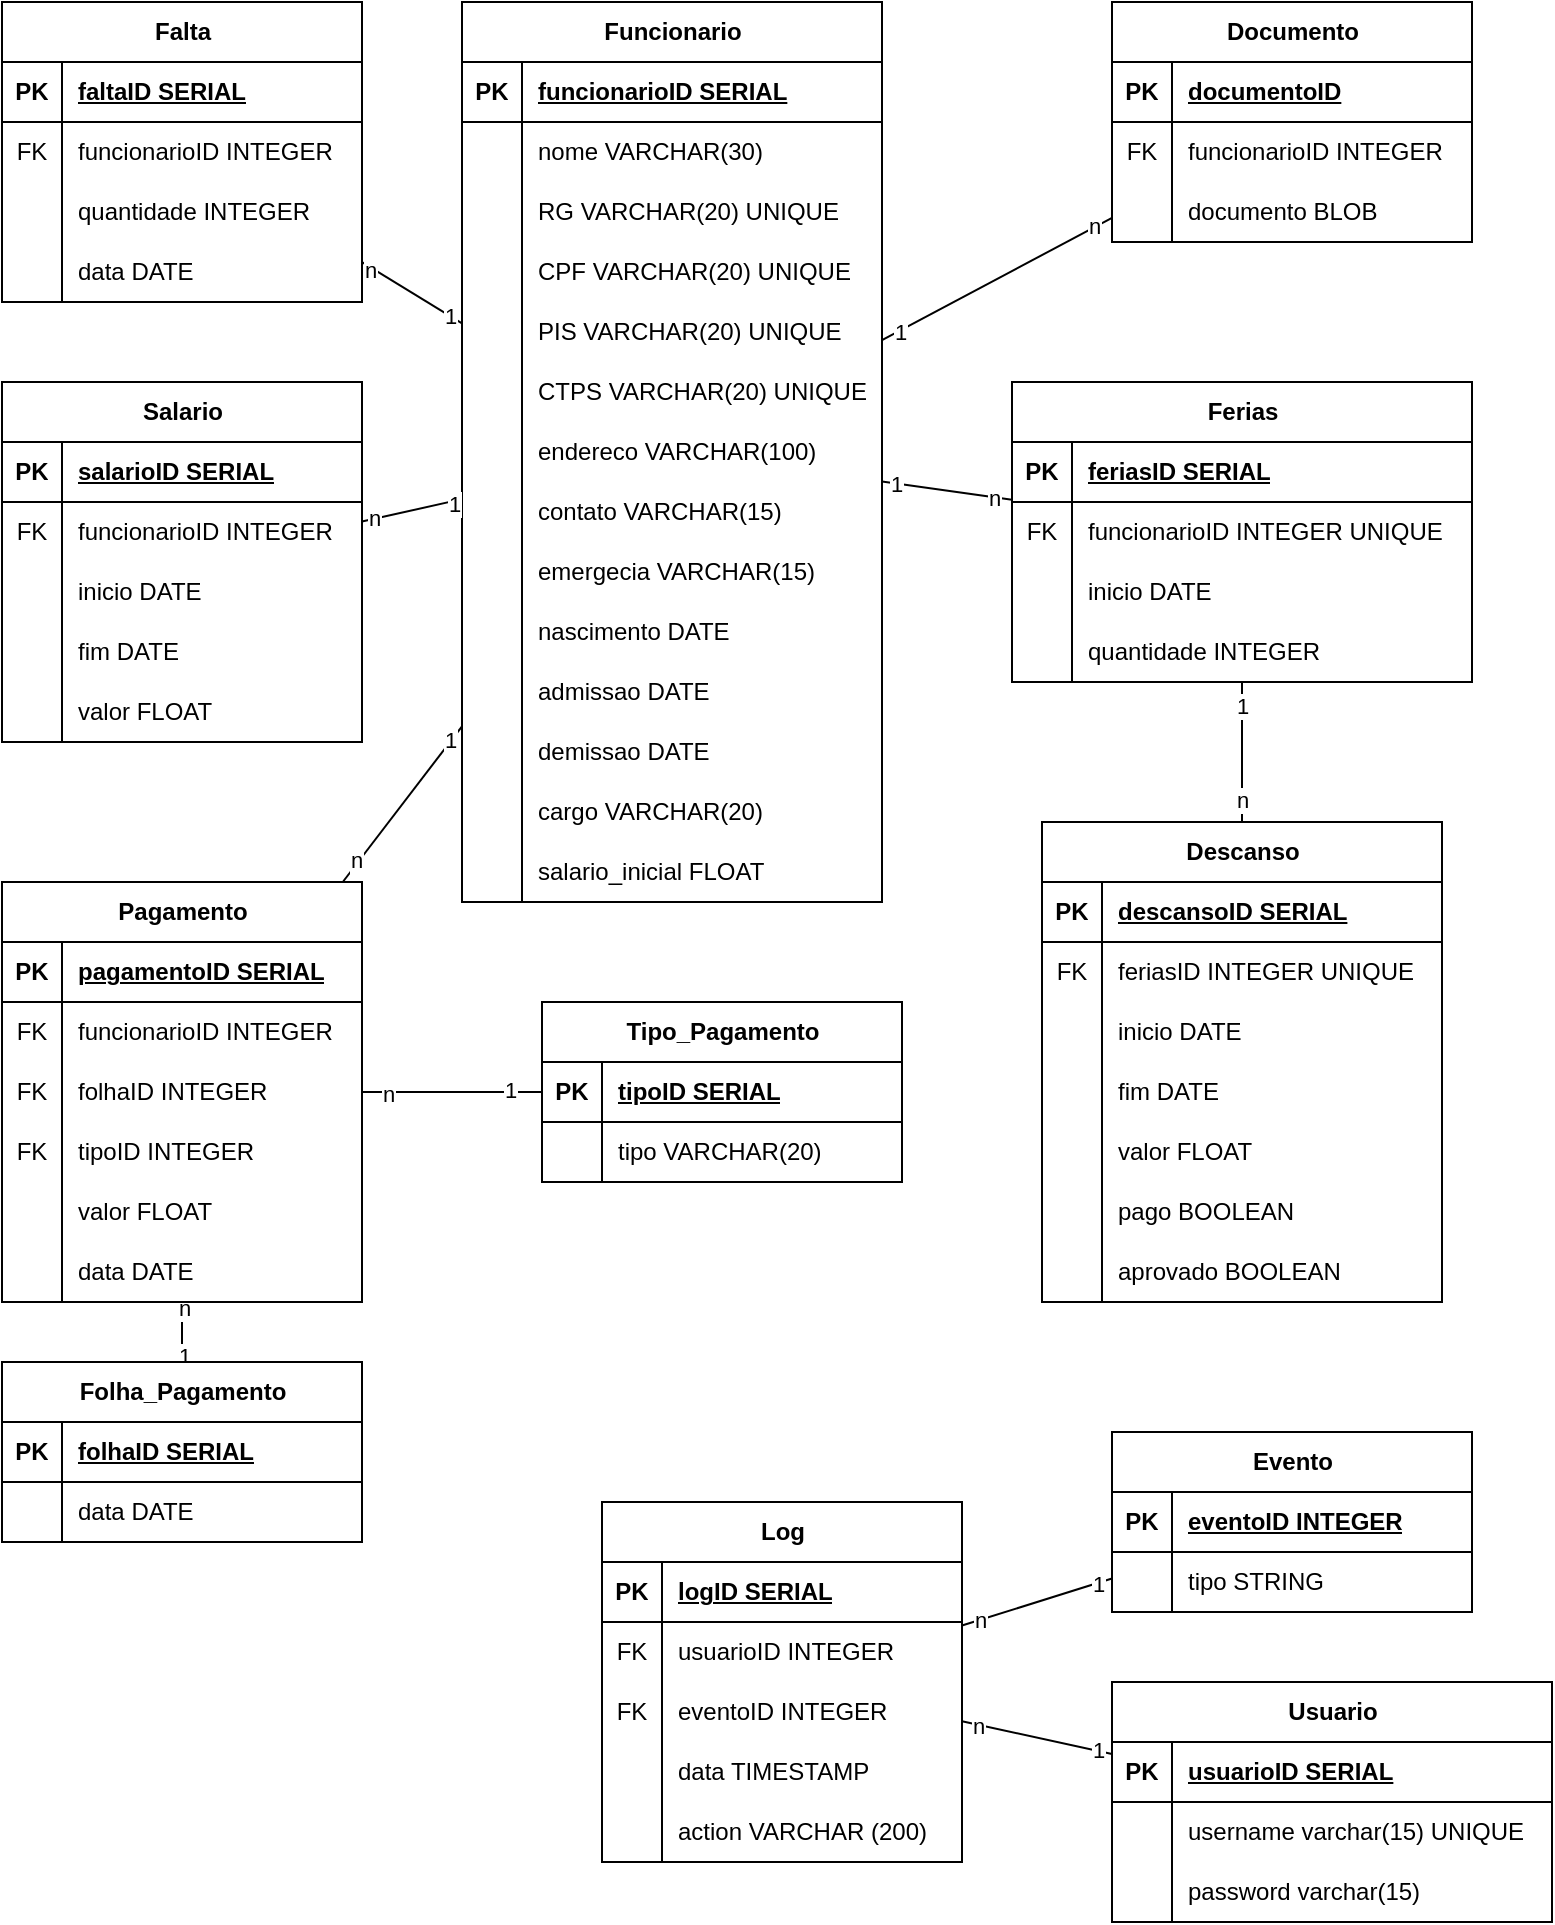<mxfile version="26.2.13">
  <diagram name="Página-1" id="vR0xaH6F8Ov_0kilSTeA">
    <mxGraphModel dx="1228" dy="620" grid="1" gridSize="10" guides="1" tooltips="1" connect="1" arrows="1" fold="1" page="1" pageScale="1" pageWidth="827" pageHeight="1169" math="0" shadow="0">
      <root>
        <mxCell id="0" />
        <mxCell id="1" parent="0" />
        <mxCell id="JfNDLEQnq7sLPFjkqaqb-254" style="rounded=0;orthogonalLoop=1;jettySize=auto;html=1;endArrow=none;startFill=0;" edge="1" parent="1" source="JfNDLEQnq7sLPFjkqaqb-18" target="JfNDLEQnq7sLPFjkqaqb-238">
          <mxGeometry relative="1" as="geometry" />
        </mxCell>
        <mxCell id="JfNDLEQnq7sLPFjkqaqb-255" value="1" style="edgeLabel;html=1;align=center;verticalAlign=middle;resizable=0;points=[];" vertex="1" connectable="0" parent="JfNDLEQnq7sLPFjkqaqb-254">
          <mxGeometry x="-0.786" y="-1" relative="1" as="geometry">
            <mxPoint as="offset" />
          </mxGeometry>
        </mxCell>
        <mxCell id="JfNDLEQnq7sLPFjkqaqb-256" value="n" style="edgeLabel;html=1;align=center;verticalAlign=middle;resizable=0;points=[];" vertex="1" connectable="0" parent="JfNDLEQnq7sLPFjkqaqb-254">
          <mxGeometry x="0.797" relative="1" as="geometry">
            <mxPoint as="offset" />
          </mxGeometry>
        </mxCell>
        <mxCell id="JfNDLEQnq7sLPFjkqaqb-18" value="Usuario" style="shape=table;startSize=30;container=1;collapsible=1;childLayout=tableLayout;fixedRows=1;rowLines=0;fontStyle=1;align=center;resizeLast=1;html=1;" vertex="1" parent="1">
          <mxGeometry x="595" y="880" width="220" height="120" as="geometry" />
        </mxCell>
        <mxCell id="JfNDLEQnq7sLPFjkqaqb-19" value="" style="shape=tableRow;horizontal=0;startSize=0;swimlaneHead=0;swimlaneBody=0;fillColor=none;collapsible=0;dropTarget=0;points=[[0,0.5],[1,0.5]];portConstraint=eastwest;top=0;left=0;right=0;bottom=1;" vertex="1" parent="JfNDLEQnq7sLPFjkqaqb-18">
          <mxGeometry y="30" width="220" height="30" as="geometry" />
        </mxCell>
        <mxCell id="JfNDLEQnq7sLPFjkqaqb-20" value="PK" style="shape=partialRectangle;connectable=0;fillColor=none;top=0;left=0;bottom=0;right=0;fontStyle=1;overflow=hidden;whiteSpace=wrap;html=1;" vertex="1" parent="JfNDLEQnq7sLPFjkqaqb-19">
          <mxGeometry width="30" height="30" as="geometry">
            <mxRectangle width="30" height="30" as="alternateBounds" />
          </mxGeometry>
        </mxCell>
        <mxCell id="JfNDLEQnq7sLPFjkqaqb-21" value="usuarioID SERIAL" style="shape=partialRectangle;connectable=0;fillColor=none;top=0;left=0;bottom=0;right=0;align=left;spacingLeft=6;fontStyle=5;overflow=hidden;whiteSpace=wrap;html=1;" vertex="1" parent="JfNDLEQnq7sLPFjkqaqb-19">
          <mxGeometry x="30" width="190" height="30" as="geometry">
            <mxRectangle width="190" height="30" as="alternateBounds" />
          </mxGeometry>
        </mxCell>
        <mxCell id="JfNDLEQnq7sLPFjkqaqb-22" value="" style="shape=tableRow;horizontal=0;startSize=0;swimlaneHead=0;swimlaneBody=0;fillColor=none;collapsible=0;dropTarget=0;points=[[0,0.5],[1,0.5]];portConstraint=eastwest;top=0;left=0;right=0;bottom=0;" vertex="1" parent="JfNDLEQnq7sLPFjkqaqb-18">
          <mxGeometry y="60" width="220" height="30" as="geometry" />
        </mxCell>
        <mxCell id="JfNDLEQnq7sLPFjkqaqb-23" value="" style="shape=partialRectangle;connectable=0;fillColor=none;top=0;left=0;bottom=0;right=0;editable=1;overflow=hidden;whiteSpace=wrap;html=1;" vertex="1" parent="JfNDLEQnq7sLPFjkqaqb-22">
          <mxGeometry width="30" height="30" as="geometry">
            <mxRectangle width="30" height="30" as="alternateBounds" />
          </mxGeometry>
        </mxCell>
        <mxCell id="JfNDLEQnq7sLPFjkqaqb-24" value="username varchar(15) UNIQUE" style="shape=partialRectangle;connectable=0;fillColor=none;top=0;left=0;bottom=0;right=0;align=left;spacingLeft=6;overflow=hidden;whiteSpace=wrap;html=1;" vertex="1" parent="JfNDLEQnq7sLPFjkqaqb-22">
          <mxGeometry x="30" width="190" height="30" as="geometry">
            <mxRectangle width="190" height="30" as="alternateBounds" />
          </mxGeometry>
        </mxCell>
        <mxCell id="JfNDLEQnq7sLPFjkqaqb-25" value="" style="shape=tableRow;horizontal=0;startSize=0;swimlaneHead=0;swimlaneBody=0;fillColor=none;collapsible=0;dropTarget=0;points=[[0,0.5],[1,0.5]];portConstraint=eastwest;top=0;left=0;right=0;bottom=0;" vertex="1" parent="JfNDLEQnq7sLPFjkqaqb-18">
          <mxGeometry y="90" width="220" height="30" as="geometry" />
        </mxCell>
        <mxCell id="JfNDLEQnq7sLPFjkqaqb-26" value="" style="shape=partialRectangle;connectable=0;fillColor=none;top=0;left=0;bottom=0;right=0;editable=1;overflow=hidden;whiteSpace=wrap;html=1;" vertex="1" parent="JfNDLEQnq7sLPFjkqaqb-25">
          <mxGeometry width="30" height="30" as="geometry">
            <mxRectangle width="30" height="30" as="alternateBounds" />
          </mxGeometry>
        </mxCell>
        <mxCell id="JfNDLEQnq7sLPFjkqaqb-27" value="password varchar(15)" style="shape=partialRectangle;connectable=0;fillColor=none;top=0;left=0;bottom=0;right=0;align=left;spacingLeft=6;overflow=hidden;whiteSpace=wrap;html=1;" vertex="1" parent="JfNDLEQnq7sLPFjkqaqb-25">
          <mxGeometry x="30" width="190" height="30" as="geometry">
            <mxRectangle width="190" height="30" as="alternateBounds" />
          </mxGeometry>
        </mxCell>
        <mxCell id="JfNDLEQnq7sLPFjkqaqb-31" value="Funcionario" style="shape=table;startSize=30;container=1;collapsible=1;childLayout=tableLayout;fixedRows=1;rowLines=0;fontStyle=1;align=center;resizeLast=1;html=1;" vertex="1" parent="1">
          <mxGeometry x="270" y="40" width="210" height="450" as="geometry" />
        </mxCell>
        <mxCell id="JfNDLEQnq7sLPFjkqaqb-32" value="" style="shape=tableRow;horizontal=0;startSize=0;swimlaneHead=0;swimlaneBody=0;fillColor=none;collapsible=0;dropTarget=0;points=[[0,0.5],[1,0.5]];portConstraint=eastwest;top=0;left=0;right=0;bottom=1;" vertex="1" parent="JfNDLEQnq7sLPFjkqaqb-31">
          <mxGeometry y="30" width="210" height="30" as="geometry" />
        </mxCell>
        <mxCell id="JfNDLEQnq7sLPFjkqaqb-33" value="PK" style="shape=partialRectangle;connectable=0;fillColor=none;top=0;left=0;bottom=0;right=0;fontStyle=1;overflow=hidden;whiteSpace=wrap;html=1;" vertex="1" parent="JfNDLEQnq7sLPFjkqaqb-32">
          <mxGeometry width="30" height="30" as="geometry">
            <mxRectangle width="30" height="30" as="alternateBounds" />
          </mxGeometry>
        </mxCell>
        <mxCell id="JfNDLEQnq7sLPFjkqaqb-34" value="funcionarioID SERIAL" style="shape=partialRectangle;connectable=0;fillColor=none;top=0;left=0;bottom=0;right=0;align=left;spacingLeft=6;fontStyle=5;overflow=hidden;whiteSpace=wrap;html=1;" vertex="1" parent="JfNDLEQnq7sLPFjkqaqb-32">
          <mxGeometry x="30" width="180" height="30" as="geometry">
            <mxRectangle width="180" height="30" as="alternateBounds" />
          </mxGeometry>
        </mxCell>
        <mxCell id="JfNDLEQnq7sLPFjkqaqb-35" value="" style="shape=tableRow;horizontal=0;startSize=0;swimlaneHead=0;swimlaneBody=0;fillColor=none;collapsible=0;dropTarget=0;points=[[0,0.5],[1,0.5]];portConstraint=eastwest;top=0;left=0;right=0;bottom=0;" vertex="1" parent="JfNDLEQnq7sLPFjkqaqb-31">
          <mxGeometry y="60" width="210" height="30" as="geometry" />
        </mxCell>
        <mxCell id="JfNDLEQnq7sLPFjkqaqb-36" value="" style="shape=partialRectangle;connectable=0;fillColor=none;top=0;left=0;bottom=0;right=0;editable=1;overflow=hidden;whiteSpace=wrap;html=1;" vertex="1" parent="JfNDLEQnq7sLPFjkqaqb-35">
          <mxGeometry width="30" height="30" as="geometry">
            <mxRectangle width="30" height="30" as="alternateBounds" />
          </mxGeometry>
        </mxCell>
        <mxCell id="JfNDLEQnq7sLPFjkqaqb-37" value="nome VARCHAR(30)" style="shape=partialRectangle;connectable=0;fillColor=none;top=0;left=0;bottom=0;right=0;align=left;spacingLeft=6;overflow=hidden;whiteSpace=wrap;html=1;" vertex="1" parent="JfNDLEQnq7sLPFjkqaqb-35">
          <mxGeometry x="30" width="180" height="30" as="geometry">
            <mxRectangle width="180" height="30" as="alternateBounds" />
          </mxGeometry>
        </mxCell>
        <mxCell id="JfNDLEQnq7sLPFjkqaqb-38" value="" style="shape=tableRow;horizontal=0;startSize=0;swimlaneHead=0;swimlaneBody=0;fillColor=none;collapsible=0;dropTarget=0;points=[[0,0.5],[1,0.5]];portConstraint=eastwest;top=0;left=0;right=0;bottom=0;" vertex="1" parent="JfNDLEQnq7sLPFjkqaqb-31">
          <mxGeometry y="90" width="210" height="30" as="geometry" />
        </mxCell>
        <mxCell id="JfNDLEQnq7sLPFjkqaqb-39" value="" style="shape=partialRectangle;connectable=0;fillColor=none;top=0;left=0;bottom=0;right=0;editable=1;overflow=hidden;whiteSpace=wrap;html=1;" vertex="1" parent="JfNDLEQnq7sLPFjkqaqb-38">
          <mxGeometry width="30" height="30" as="geometry">
            <mxRectangle width="30" height="30" as="alternateBounds" />
          </mxGeometry>
        </mxCell>
        <mxCell id="JfNDLEQnq7sLPFjkqaqb-40" value="RG VARCHAR(20) UNIQUE" style="shape=partialRectangle;connectable=0;fillColor=none;top=0;left=0;bottom=0;right=0;align=left;spacingLeft=6;overflow=hidden;whiteSpace=wrap;html=1;" vertex="1" parent="JfNDLEQnq7sLPFjkqaqb-38">
          <mxGeometry x="30" width="180" height="30" as="geometry">
            <mxRectangle width="180" height="30" as="alternateBounds" />
          </mxGeometry>
        </mxCell>
        <mxCell id="JfNDLEQnq7sLPFjkqaqb-41" value="" style="shape=tableRow;horizontal=0;startSize=0;swimlaneHead=0;swimlaneBody=0;fillColor=none;collapsible=0;dropTarget=0;points=[[0,0.5],[1,0.5]];portConstraint=eastwest;top=0;left=0;right=0;bottom=0;" vertex="1" parent="JfNDLEQnq7sLPFjkqaqb-31">
          <mxGeometry y="120" width="210" height="30" as="geometry" />
        </mxCell>
        <mxCell id="JfNDLEQnq7sLPFjkqaqb-42" value="" style="shape=partialRectangle;connectable=0;fillColor=none;top=0;left=0;bottom=0;right=0;editable=1;overflow=hidden;whiteSpace=wrap;html=1;" vertex="1" parent="JfNDLEQnq7sLPFjkqaqb-41">
          <mxGeometry width="30" height="30" as="geometry">
            <mxRectangle width="30" height="30" as="alternateBounds" />
          </mxGeometry>
        </mxCell>
        <mxCell id="JfNDLEQnq7sLPFjkqaqb-43" value="CPF VARCHAR(20) UNIQUE" style="shape=partialRectangle;connectable=0;fillColor=none;top=0;left=0;bottom=0;right=0;align=left;spacingLeft=6;overflow=hidden;whiteSpace=wrap;html=1;" vertex="1" parent="JfNDLEQnq7sLPFjkqaqb-41">
          <mxGeometry x="30" width="180" height="30" as="geometry">
            <mxRectangle width="180" height="30" as="alternateBounds" />
          </mxGeometry>
        </mxCell>
        <mxCell id="JfNDLEQnq7sLPFjkqaqb-57" value="" style="shape=tableRow;horizontal=0;startSize=0;swimlaneHead=0;swimlaneBody=0;fillColor=none;collapsible=0;dropTarget=0;points=[[0,0.5],[1,0.5]];portConstraint=eastwest;top=0;left=0;right=0;bottom=0;" vertex="1" parent="JfNDLEQnq7sLPFjkqaqb-31">
          <mxGeometry y="150" width="210" height="30" as="geometry" />
        </mxCell>
        <mxCell id="JfNDLEQnq7sLPFjkqaqb-58" value="" style="shape=partialRectangle;connectable=0;fillColor=none;top=0;left=0;bottom=0;right=0;editable=1;overflow=hidden;whiteSpace=wrap;html=1;" vertex="1" parent="JfNDLEQnq7sLPFjkqaqb-57">
          <mxGeometry width="30" height="30" as="geometry">
            <mxRectangle width="30" height="30" as="alternateBounds" />
          </mxGeometry>
        </mxCell>
        <mxCell id="JfNDLEQnq7sLPFjkqaqb-59" value="PIS VARCHAR(20) UNIQUE" style="shape=partialRectangle;connectable=0;fillColor=none;top=0;left=0;bottom=0;right=0;align=left;spacingLeft=6;overflow=hidden;whiteSpace=wrap;html=1;" vertex="1" parent="JfNDLEQnq7sLPFjkqaqb-57">
          <mxGeometry x="30" width="180" height="30" as="geometry">
            <mxRectangle width="180" height="30" as="alternateBounds" />
          </mxGeometry>
        </mxCell>
        <mxCell id="JfNDLEQnq7sLPFjkqaqb-60" value="" style="shape=tableRow;horizontal=0;startSize=0;swimlaneHead=0;swimlaneBody=0;fillColor=none;collapsible=0;dropTarget=0;points=[[0,0.5],[1,0.5]];portConstraint=eastwest;top=0;left=0;right=0;bottom=0;" vertex="1" parent="JfNDLEQnq7sLPFjkqaqb-31">
          <mxGeometry y="180" width="210" height="30" as="geometry" />
        </mxCell>
        <mxCell id="JfNDLEQnq7sLPFjkqaqb-61" value="" style="shape=partialRectangle;connectable=0;fillColor=none;top=0;left=0;bottom=0;right=0;editable=1;overflow=hidden;whiteSpace=wrap;html=1;" vertex="1" parent="JfNDLEQnq7sLPFjkqaqb-60">
          <mxGeometry width="30" height="30" as="geometry">
            <mxRectangle width="30" height="30" as="alternateBounds" />
          </mxGeometry>
        </mxCell>
        <mxCell id="JfNDLEQnq7sLPFjkqaqb-62" value="CTPS VARCHAR(20) UNIQUE" style="shape=partialRectangle;connectable=0;fillColor=none;top=0;left=0;bottom=0;right=0;align=left;spacingLeft=6;overflow=hidden;whiteSpace=wrap;html=1;" vertex="1" parent="JfNDLEQnq7sLPFjkqaqb-60">
          <mxGeometry x="30" width="180" height="30" as="geometry">
            <mxRectangle width="180" height="30" as="alternateBounds" />
          </mxGeometry>
        </mxCell>
        <mxCell id="JfNDLEQnq7sLPFjkqaqb-63" value="" style="shape=tableRow;horizontal=0;startSize=0;swimlaneHead=0;swimlaneBody=0;fillColor=none;collapsible=0;dropTarget=0;points=[[0,0.5],[1,0.5]];portConstraint=eastwest;top=0;left=0;right=0;bottom=0;" vertex="1" parent="JfNDLEQnq7sLPFjkqaqb-31">
          <mxGeometry y="210" width="210" height="30" as="geometry" />
        </mxCell>
        <mxCell id="JfNDLEQnq7sLPFjkqaqb-64" value="" style="shape=partialRectangle;connectable=0;fillColor=none;top=0;left=0;bottom=0;right=0;editable=1;overflow=hidden;whiteSpace=wrap;html=1;" vertex="1" parent="JfNDLEQnq7sLPFjkqaqb-63">
          <mxGeometry width="30" height="30" as="geometry">
            <mxRectangle width="30" height="30" as="alternateBounds" />
          </mxGeometry>
        </mxCell>
        <mxCell id="JfNDLEQnq7sLPFjkqaqb-65" value="endereco VARCHAR(100)" style="shape=partialRectangle;connectable=0;fillColor=none;top=0;left=0;bottom=0;right=0;align=left;spacingLeft=6;overflow=hidden;whiteSpace=wrap;html=1;" vertex="1" parent="JfNDLEQnq7sLPFjkqaqb-63">
          <mxGeometry x="30" width="180" height="30" as="geometry">
            <mxRectangle width="180" height="30" as="alternateBounds" />
          </mxGeometry>
        </mxCell>
        <mxCell id="JfNDLEQnq7sLPFjkqaqb-66" value="" style="shape=tableRow;horizontal=0;startSize=0;swimlaneHead=0;swimlaneBody=0;fillColor=none;collapsible=0;dropTarget=0;points=[[0,0.5],[1,0.5]];portConstraint=eastwest;top=0;left=0;right=0;bottom=0;" vertex="1" parent="JfNDLEQnq7sLPFjkqaqb-31">
          <mxGeometry y="240" width="210" height="30" as="geometry" />
        </mxCell>
        <mxCell id="JfNDLEQnq7sLPFjkqaqb-67" value="" style="shape=partialRectangle;connectable=0;fillColor=none;top=0;left=0;bottom=0;right=0;editable=1;overflow=hidden;whiteSpace=wrap;html=1;" vertex="1" parent="JfNDLEQnq7sLPFjkqaqb-66">
          <mxGeometry width="30" height="30" as="geometry">
            <mxRectangle width="30" height="30" as="alternateBounds" />
          </mxGeometry>
        </mxCell>
        <mxCell id="JfNDLEQnq7sLPFjkqaqb-68" value="contato VARCHAR(15)" style="shape=partialRectangle;connectable=0;fillColor=none;top=0;left=0;bottom=0;right=0;align=left;spacingLeft=6;overflow=hidden;whiteSpace=wrap;html=1;" vertex="1" parent="JfNDLEQnq7sLPFjkqaqb-66">
          <mxGeometry x="30" width="180" height="30" as="geometry">
            <mxRectangle width="180" height="30" as="alternateBounds" />
          </mxGeometry>
        </mxCell>
        <mxCell id="JfNDLEQnq7sLPFjkqaqb-69" value="" style="shape=tableRow;horizontal=0;startSize=0;swimlaneHead=0;swimlaneBody=0;fillColor=none;collapsible=0;dropTarget=0;points=[[0,0.5],[1,0.5]];portConstraint=eastwest;top=0;left=0;right=0;bottom=0;" vertex="1" parent="JfNDLEQnq7sLPFjkqaqb-31">
          <mxGeometry y="270" width="210" height="30" as="geometry" />
        </mxCell>
        <mxCell id="JfNDLEQnq7sLPFjkqaqb-70" value="" style="shape=partialRectangle;connectable=0;fillColor=none;top=0;left=0;bottom=0;right=0;editable=1;overflow=hidden;whiteSpace=wrap;html=1;" vertex="1" parent="JfNDLEQnq7sLPFjkqaqb-69">
          <mxGeometry width="30" height="30" as="geometry">
            <mxRectangle width="30" height="30" as="alternateBounds" />
          </mxGeometry>
        </mxCell>
        <mxCell id="JfNDLEQnq7sLPFjkqaqb-71" value="emergecia VARCHAR(15)" style="shape=partialRectangle;connectable=0;fillColor=none;top=0;left=0;bottom=0;right=0;align=left;spacingLeft=6;overflow=hidden;whiteSpace=wrap;html=1;" vertex="1" parent="JfNDLEQnq7sLPFjkqaqb-69">
          <mxGeometry x="30" width="180" height="30" as="geometry">
            <mxRectangle width="180" height="30" as="alternateBounds" />
          </mxGeometry>
        </mxCell>
        <mxCell id="JfNDLEQnq7sLPFjkqaqb-72" value="" style="shape=tableRow;horizontal=0;startSize=0;swimlaneHead=0;swimlaneBody=0;fillColor=none;collapsible=0;dropTarget=0;points=[[0,0.5],[1,0.5]];portConstraint=eastwest;top=0;left=0;right=0;bottom=0;" vertex="1" parent="JfNDLEQnq7sLPFjkqaqb-31">
          <mxGeometry y="300" width="210" height="30" as="geometry" />
        </mxCell>
        <mxCell id="JfNDLEQnq7sLPFjkqaqb-73" value="" style="shape=partialRectangle;connectable=0;fillColor=none;top=0;left=0;bottom=0;right=0;editable=1;overflow=hidden;whiteSpace=wrap;html=1;" vertex="1" parent="JfNDLEQnq7sLPFjkqaqb-72">
          <mxGeometry width="30" height="30" as="geometry">
            <mxRectangle width="30" height="30" as="alternateBounds" />
          </mxGeometry>
        </mxCell>
        <mxCell id="JfNDLEQnq7sLPFjkqaqb-74" value="nascimento DATE" style="shape=partialRectangle;connectable=0;fillColor=none;top=0;left=0;bottom=0;right=0;align=left;spacingLeft=6;overflow=hidden;whiteSpace=wrap;html=1;" vertex="1" parent="JfNDLEQnq7sLPFjkqaqb-72">
          <mxGeometry x="30" width="180" height="30" as="geometry">
            <mxRectangle width="180" height="30" as="alternateBounds" />
          </mxGeometry>
        </mxCell>
        <mxCell id="JfNDLEQnq7sLPFjkqaqb-75" value="" style="shape=tableRow;horizontal=0;startSize=0;swimlaneHead=0;swimlaneBody=0;fillColor=none;collapsible=0;dropTarget=0;points=[[0,0.5],[1,0.5]];portConstraint=eastwest;top=0;left=0;right=0;bottom=0;" vertex="1" parent="JfNDLEQnq7sLPFjkqaqb-31">
          <mxGeometry y="330" width="210" height="30" as="geometry" />
        </mxCell>
        <mxCell id="JfNDLEQnq7sLPFjkqaqb-76" value="" style="shape=partialRectangle;connectable=0;fillColor=none;top=0;left=0;bottom=0;right=0;editable=1;overflow=hidden;whiteSpace=wrap;html=1;" vertex="1" parent="JfNDLEQnq7sLPFjkqaqb-75">
          <mxGeometry width="30" height="30" as="geometry">
            <mxRectangle width="30" height="30" as="alternateBounds" />
          </mxGeometry>
        </mxCell>
        <mxCell id="JfNDLEQnq7sLPFjkqaqb-77" value="admissao DATE" style="shape=partialRectangle;connectable=0;fillColor=none;top=0;left=0;bottom=0;right=0;align=left;spacingLeft=6;overflow=hidden;whiteSpace=wrap;html=1;" vertex="1" parent="JfNDLEQnq7sLPFjkqaqb-75">
          <mxGeometry x="30" width="180" height="30" as="geometry">
            <mxRectangle width="180" height="30" as="alternateBounds" />
          </mxGeometry>
        </mxCell>
        <mxCell id="JfNDLEQnq7sLPFjkqaqb-164" value="" style="shape=tableRow;horizontal=0;startSize=0;swimlaneHead=0;swimlaneBody=0;fillColor=none;collapsible=0;dropTarget=0;points=[[0,0.5],[1,0.5]];portConstraint=eastwest;top=0;left=0;right=0;bottom=0;" vertex="1" parent="JfNDLEQnq7sLPFjkqaqb-31">
          <mxGeometry y="360" width="210" height="30" as="geometry" />
        </mxCell>
        <mxCell id="JfNDLEQnq7sLPFjkqaqb-165" value="" style="shape=partialRectangle;connectable=0;fillColor=none;top=0;left=0;bottom=0;right=0;editable=1;overflow=hidden;whiteSpace=wrap;html=1;" vertex="1" parent="JfNDLEQnq7sLPFjkqaqb-164">
          <mxGeometry width="30" height="30" as="geometry">
            <mxRectangle width="30" height="30" as="alternateBounds" />
          </mxGeometry>
        </mxCell>
        <mxCell id="JfNDLEQnq7sLPFjkqaqb-166" value="demissao DATE" style="shape=partialRectangle;connectable=0;fillColor=none;top=0;left=0;bottom=0;right=0;align=left;spacingLeft=6;overflow=hidden;whiteSpace=wrap;html=1;" vertex="1" parent="JfNDLEQnq7sLPFjkqaqb-164">
          <mxGeometry x="30" width="180" height="30" as="geometry">
            <mxRectangle width="180" height="30" as="alternateBounds" />
          </mxGeometry>
        </mxCell>
        <mxCell id="JfNDLEQnq7sLPFjkqaqb-78" value="" style="shape=tableRow;horizontal=0;startSize=0;swimlaneHead=0;swimlaneBody=0;fillColor=none;collapsible=0;dropTarget=0;points=[[0,0.5],[1,0.5]];portConstraint=eastwest;top=0;left=0;right=0;bottom=0;" vertex="1" parent="JfNDLEQnq7sLPFjkqaqb-31">
          <mxGeometry y="390" width="210" height="30" as="geometry" />
        </mxCell>
        <mxCell id="JfNDLEQnq7sLPFjkqaqb-79" value="" style="shape=partialRectangle;connectable=0;fillColor=none;top=0;left=0;bottom=0;right=0;editable=1;overflow=hidden;whiteSpace=wrap;html=1;" vertex="1" parent="JfNDLEQnq7sLPFjkqaqb-78">
          <mxGeometry width="30" height="30" as="geometry">
            <mxRectangle width="30" height="30" as="alternateBounds" />
          </mxGeometry>
        </mxCell>
        <mxCell id="JfNDLEQnq7sLPFjkqaqb-80" value="cargo VARCHAR(20)" style="shape=partialRectangle;connectable=0;fillColor=none;top=0;left=0;bottom=0;right=0;align=left;spacingLeft=6;overflow=hidden;whiteSpace=wrap;html=1;" vertex="1" parent="JfNDLEQnq7sLPFjkqaqb-78">
          <mxGeometry x="30" width="180" height="30" as="geometry">
            <mxRectangle width="180" height="30" as="alternateBounds" />
          </mxGeometry>
        </mxCell>
        <mxCell id="JfNDLEQnq7sLPFjkqaqb-81" value="" style="shape=tableRow;horizontal=0;startSize=0;swimlaneHead=0;swimlaneBody=0;fillColor=none;collapsible=0;dropTarget=0;points=[[0,0.5],[1,0.5]];portConstraint=eastwest;top=0;left=0;right=0;bottom=0;" vertex="1" parent="JfNDLEQnq7sLPFjkqaqb-31">
          <mxGeometry y="420" width="210" height="30" as="geometry" />
        </mxCell>
        <mxCell id="JfNDLEQnq7sLPFjkqaqb-82" value="" style="shape=partialRectangle;connectable=0;fillColor=none;top=0;left=0;bottom=0;right=0;editable=1;overflow=hidden;whiteSpace=wrap;html=1;" vertex="1" parent="JfNDLEQnq7sLPFjkqaqb-81">
          <mxGeometry width="30" height="30" as="geometry">
            <mxRectangle width="30" height="30" as="alternateBounds" />
          </mxGeometry>
        </mxCell>
        <mxCell id="JfNDLEQnq7sLPFjkqaqb-83" value="salario_inicial FLOAT" style="shape=partialRectangle;connectable=0;fillColor=none;top=0;left=0;bottom=0;right=0;align=left;spacingLeft=6;overflow=hidden;whiteSpace=wrap;html=1;" vertex="1" parent="JfNDLEQnq7sLPFjkqaqb-81">
          <mxGeometry x="30" width="180" height="30" as="geometry">
            <mxRectangle width="180" height="30" as="alternateBounds" />
          </mxGeometry>
        </mxCell>
        <mxCell id="JfNDLEQnq7sLPFjkqaqb-222" style="rounded=0;orthogonalLoop=1;jettySize=auto;html=1;endArrow=none;startFill=0;" edge="1" parent="1" source="JfNDLEQnq7sLPFjkqaqb-87" target="JfNDLEQnq7sLPFjkqaqb-31">
          <mxGeometry relative="1" as="geometry" />
        </mxCell>
        <mxCell id="JfNDLEQnq7sLPFjkqaqb-223" value="n" style="edgeLabel;html=1;align=center;verticalAlign=middle;resizable=0;points=[];" vertex="1" connectable="0" parent="JfNDLEQnq7sLPFjkqaqb-222">
          <mxGeometry x="-0.761" y="1" relative="1" as="geometry">
            <mxPoint as="offset" />
          </mxGeometry>
        </mxCell>
        <mxCell id="JfNDLEQnq7sLPFjkqaqb-224" value="1" style="edgeLabel;html=1;align=center;verticalAlign=middle;resizable=0;points=[];" vertex="1" connectable="0" parent="JfNDLEQnq7sLPFjkqaqb-222">
          <mxGeometry x="0.807" y="-1" relative="1" as="geometry">
            <mxPoint as="offset" />
          </mxGeometry>
        </mxCell>
        <mxCell id="JfNDLEQnq7sLPFjkqaqb-87" value="Salario" style="shape=table;startSize=30;container=1;collapsible=1;childLayout=tableLayout;fixedRows=1;rowLines=0;fontStyle=1;align=center;resizeLast=1;html=1;" vertex="1" parent="1">
          <mxGeometry x="40" y="230" width="180" height="180" as="geometry" />
        </mxCell>
        <mxCell id="JfNDLEQnq7sLPFjkqaqb-88" value="" style="shape=tableRow;horizontal=0;startSize=0;swimlaneHead=0;swimlaneBody=0;fillColor=none;collapsible=0;dropTarget=0;points=[[0,0.5],[1,0.5]];portConstraint=eastwest;top=0;left=0;right=0;bottom=1;" vertex="1" parent="JfNDLEQnq7sLPFjkqaqb-87">
          <mxGeometry y="30" width="180" height="30" as="geometry" />
        </mxCell>
        <mxCell id="JfNDLEQnq7sLPFjkqaqb-89" value="PK" style="shape=partialRectangle;connectable=0;fillColor=none;top=0;left=0;bottom=0;right=0;fontStyle=1;overflow=hidden;whiteSpace=wrap;html=1;" vertex="1" parent="JfNDLEQnq7sLPFjkqaqb-88">
          <mxGeometry width="30" height="30" as="geometry">
            <mxRectangle width="30" height="30" as="alternateBounds" />
          </mxGeometry>
        </mxCell>
        <mxCell id="JfNDLEQnq7sLPFjkqaqb-90" value="salarioID SERIAL" style="shape=partialRectangle;connectable=0;fillColor=none;top=0;left=0;bottom=0;right=0;align=left;spacingLeft=6;fontStyle=5;overflow=hidden;whiteSpace=wrap;html=1;" vertex="1" parent="JfNDLEQnq7sLPFjkqaqb-88">
          <mxGeometry x="30" width="150" height="30" as="geometry">
            <mxRectangle width="150" height="30" as="alternateBounds" />
          </mxGeometry>
        </mxCell>
        <mxCell id="JfNDLEQnq7sLPFjkqaqb-91" value="" style="shape=tableRow;horizontal=0;startSize=0;swimlaneHead=0;swimlaneBody=0;fillColor=none;collapsible=0;dropTarget=0;points=[[0,0.5],[1,0.5]];portConstraint=eastwest;top=0;left=0;right=0;bottom=0;" vertex="1" parent="JfNDLEQnq7sLPFjkqaqb-87">
          <mxGeometry y="60" width="180" height="30" as="geometry" />
        </mxCell>
        <mxCell id="JfNDLEQnq7sLPFjkqaqb-92" value="FK" style="shape=partialRectangle;connectable=0;fillColor=none;top=0;left=0;bottom=0;right=0;editable=1;overflow=hidden;whiteSpace=wrap;html=1;" vertex="1" parent="JfNDLEQnq7sLPFjkqaqb-91">
          <mxGeometry width="30" height="30" as="geometry">
            <mxRectangle width="30" height="30" as="alternateBounds" />
          </mxGeometry>
        </mxCell>
        <mxCell id="JfNDLEQnq7sLPFjkqaqb-93" value="funcionarioID INTEGER" style="shape=partialRectangle;connectable=0;fillColor=none;top=0;left=0;bottom=0;right=0;align=left;spacingLeft=6;overflow=hidden;whiteSpace=wrap;html=1;" vertex="1" parent="JfNDLEQnq7sLPFjkqaqb-91">
          <mxGeometry x="30" width="150" height="30" as="geometry">
            <mxRectangle width="150" height="30" as="alternateBounds" />
          </mxGeometry>
        </mxCell>
        <mxCell id="JfNDLEQnq7sLPFjkqaqb-94" value="" style="shape=tableRow;horizontal=0;startSize=0;swimlaneHead=0;swimlaneBody=0;fillColor=none;collapsible=0;dropTarget=0;points=[[0,0.5],[1,0.5]];portConstraint=eastwest;top=0;left=0;right=0;bottom=0;" vertex="1" parent="JfNDLEQnq7sLPFjkqaqb-87">
          <mxGeometry y="90" width="180" height="30" as="geometry" />
        </mxCell>
        <mxCell id="JfNDLEQnq7sLPFjkqaqb-95" value="" style="shape=partialRectangle;connectable=0;fillColor=none;top=0;left=0;bottom=0;right=0;editable=1;overflow=hidden;whiteSpace=wrap;html=1;" vertex="1" parent="JfNDLEQnq7sLPFjkqaqb-94">
          <mxGeometry width="30" height="30" as="geometry">
            <mxRectangle width="30" height="30" as="alternateBounds" />
          </mxGeometry>
        </mxCell>
        <mxCell id="JfNDLEQnq7sLPFjkqaqb-96" value="inicio DATE" style="shape=partialRectangle;connectable=0;fillColor=none;top=0;left=0;bottom=0;right=0;align=left;spacingLeft=6;overflow=hidden;whiteSpace=wrap;html=1;" vertex="1" parent="JfNDLEQnq7sLPFjkqaqb-94">
          <mxGeometry x="30" width="150" height="30" as="geometry">
            <mxRectangle width="150" height="30" as="alternateBounds" />
          </mxGeometry>
        </mxCell>
        <mxCell id="JfNDLEQnq7sLPFjkqaqb-97" value="" style="shape=tableRow;horizontal=0;startSize=0;swimlaneHead=0;swimlaneBody=0;fillColor=none;collapsible=0;dropTarget=0;points=[[0,0.5],[1,0.5]];portConstraint=eastwest;top=0;left=0;right=0;bottom=0;" vertex="1" parent="JfNDLEQnq7sLPFjkqaqb-87">
          <mxGeometry y="120" width="180" height="30" as="geometry" />
        </mxCell>
        <mxCell id="JfNDLEQnq7sLPFjkqaqb-98" value="" style="shape=partialRectangle;connectable=0;fillColor=none;top=0;left=0;bottom=0;right=0;editable=1;overflow=hidden;whiteSpace=wrap;html=1;" vertex="1" parent="JfNDLEQnq7sLPFjkqaqb-97">
          <mxGeometry width="30" height="30" as="geometry">
            <mxRectangle width="30" height="30" as="alternateBounds" />
          </mxGeometry>
        </mxCell>
        <mxCell id="JfNDLEQnq7sLPFjkqaqb-99" value="fim DATE" style="shape=partialRectangle;connectable=0;fillColor=none;top=0;left=0;bottom=0;right=0;align=left;spacingLeft=6;overflow=hidden;whiteSpace=wrap;html=1;" vertex="1" parent="JfNDLEQnq7sLPFjkqaqb-97">
          <mxGeometry x="30" width="150" height="30" as="geometry">
            <mxRectangle width="150" height="30" as="alternateBounds" />
          </mxGeometry>
        </mxCell>
        <mxCell id="JfNDLEQnq7sLPFjkqaqb-100" value="" style="shape=tableRow;horizontal=0;startSize=0;swimlaneHead=0;swimlaneBody=0;fillColor=none;collapsible=0;dropTarget=0;points=[[0,0.5],[1,0.5]];portConstraint=eastwest;top=0;left=0;right=0;bottom=0;" vertex="1" parent="JfNDLEQnq7sLPFjkqaqb-87">
          <mxGeometry y="150" width="180" height="30" as="geometry" />
        </mxCell>
        <mxCell id="JfNDLEQnq7sLPFjkqaqb-101" value="" style="shape=partialRectangle;connectable=0;fillColor=none;top=0;left=0;bottom=0;right=0;editable=1;overflow=hidden;whiteSpace=wrap;html=1;" vertex="1" parent="JfNDLEQnq7sLPFjkqaqb-100">
          <mxGeometry width="30" height="30" as="geometry">
            <mxRectangle width="30" height="30" as="alternateBounds" />
          </mxGeometry>
        </mxCell>
        <mxCell id="JfNDLEQnq7sLPFjkqaqb-102" value="valor FLOAT" style="shape=partialRectangle;connectable=0;fillColor=none;top=0;left=0;bottom=0;right=0;align=left;spacingLeft=6;overflow=hidden;whiteSpace=wrap;html=1;" vertex="1" parent="JfNDLEQnq7sLPFjkqaqb-100">
          <mxGeometry x="30" width="150" height="30" as="geometry">
            <mxRectangle width="150" height="30" as="alternateBounds" />
          </mxGeometry>
        </mxCell>
        <mxCell id="JfNDLEQnq7sLPFjkqaqb-103" value="Descanso" style="shape=table;startSize=30;container=1;collapsible=1;childLayout=tableLayout;fixedRows=1;rowLines=0;fontStyle=1;align=center;resizeLast=1;html=1;" vertex="1" parent="1">
          <mxGeometry x="560" y="450" width="200" height="240" as="geometry" />
        </mxCell>
        <mxCell id="JfNDLEQnq7sLPFjkqaqb-104" value="" style="shape=tableRow;horizontal=0;startSize=0;swimlaneHead=0;swimlaneBody=0;fillColor=none;collapsible=0;dropTarget=0;points=[[0,0.5],[1,0.5]];portConstraint=eastwest;top=0;left=0;right=0;bottom=1;" vertex="1" parent="JfNDLEQnq7sLPFjkqaqb-103">
          <mxGeometry y="30" width="200" height="30" as="geometry" />
        </mxCell>
        <mxCell id="JfNDLEQnq7sLPFjkqaqb-105" value="PK" style="shape=partialRectangle;connectable=0;fillColor=none;top=0;left=0;bottom=0;right=0;fontStyle=1;overflow=hidden;whiteSpace=wrap;html=1;" vertex="1" parent="JfNDLEQnq7sLPFjkqaqb-104">
          <mxGeometry width="30" height="30" as="geometry">
            <mxRectangle width="30" height="30" as="alternateBounds" />
          </mxGeometry>
        </mxCell>
        <mxCell id="JfNDLEQnq7sLPFjkqaqb-106" value="descansoID SERIAL" style="shape=partialRectangle;connectable=0;fillColor=none;top=0;left=0;bottom=0;right=0;align=left;spacingLeft=6;fontStyle=5;overflow=hidden;whiteSpace=wrap;html=1;" vertex="1" parent="JfNDLEQnq7sLPFjkqaqb-104">
          <mxGeometry x="30" width="170" height="30" as="geometry">
            <mxRectangle width="170" height="30" as="alternateBounds" />
          </mxGeometry>
        </mxCell>
        <mxCell id="JfNDLEQnq7sLPFjkqaqb-107" value="" style="shape=tableRow;horizontal=0;startSize=0;swimlaneHead=0;swimlaneBody=0;fillColor=none;collapsible=0;dropTarget=0;points=[[0,0.5],[1,0.5]];portConstraint=eastwest;top=0;left=0;right=0;bottom=0;" vertex="1" parent="JfNDLEQnq7sLPFjkqaqb-103">
          <mxGeometry y="60" width="200" height="30" as="geometry" />
        </mxCell>
        <mxCell id="JfNDLEQnq7sLPFjkqaqb-108" value="FK" style="shape=partialRectangle;connectable=0;fillColor=none;top=0;left=0;bottom=0;right=0;editable=1;overflow=hidden;whiteSpace=wrap;html=1;" vertex="1" parent="JfNDLEQnq7sLPFjkqaqb-107">
          <mxGeometry width="30" height="30" as="geometry">
            <mxRectangle width="30" height="30" as="alternateBounds" />
          </mxGeometry>
        </mxCell>
        <mxCell id="JfNDLEQnq7sLPFjkqaqb-109" value="feriasID INTEGER UNIQUE" style="shape=partialRectangle;connectable=0;fillColor=none;top=0;left=0;bottom=0;right=0;align=left;spacingLeft=6;overflow=hidden;whiteSpace=wrap;html=1;" vertex="1" parent="JfNDLEQnq7sLPFjkqaqb-107">
          <mxGeometry x="30" width="170" height="30" as="geometry">
            <mxRectangle width="170" height="30" as="alternateBounds" />
          </mxGeometry>
        </mxCell>
        <mxCell id="JfNDLEQnq7sLPFjkqaqb-110" value="" style="shape=tableRow;horizontal=0;startSize=0;swimlaneHead=0;swimlaneBody=0;fillColor=none;collapsible=0;dropTarget=0;points=[[0,0.5],[1,0.5]];portConstraint=eastwest;top=0;left=0;right=0;bottom=0;" vertex="1" parent="JfNDLEQnq7sLPFjkqaqb-103">
          <mxGeometry y="90" width="200" height="30" as="geometry" />
        </mxCell>
        <mxCell id="JfNDLEQnq7sLPFjkqaqb-111" value="" style="shape=partialRectangle;connectable=0;fillColor=none;top=0;left=0;bottom=0;right=0;editable=1;overflow=hidden;whiteSpace=wrap;html=1;" vertex="1" parent="JfNDLEQnq7sLPFjkqaqb-110">
          <mxGeometry width="30" height="30" as="geometry">
            <mxRectangle width="30" height="30" as="alternateBounds" />
          </mxGeometry>
        </mxCell>
        <mxCell id="JfNDLEQnq7sLPFjkqaqb-112" value="inicio DATE" style="shape=partialRectangle;connectable=0;fillColor=none;top=0;left=0;bottom=0;right=0;align=left;spacingLeft=6;overflow=hidden;whiteSpace=wrap;html=1;" vertex="1" parent="JfNDLEQnq7sLPFjkqaqb-110">
          <mxGeometry x="30" width="170" height="30" as="geometry">
            <mxRectangle width="170" height="30" as="alternateBounds" />
          </mxGeometry>
        </mxCell>
        <mxCell id="JfNDLEQnq7sLPFjkqaqb-113" value="" style="shape=tableRow;horizontal=0;startSize=0;swimlaneHead=0;swimlaneBody=0;fillColor=none;collapsible=0;dropTarget=0;points=[[0,0.5],[1,0.5]];portConstraint=eastwest;top=0;left=0;right=0;bottom=0;" vertex="1" parent="JfNDLEQnq7sLPFjkqaqb-103">
          <mxGeometry y="120" width="200" height="30" as="geometry" />
        </mxCell>
        <mxCell id="JfNDLEQnq7sLPFjkqaqb-114" value="" style="shape=partialRectangle;connectable=0;fillColor=none;top=0;left=0;bottom=0;right=0;editable=1;overflow=hidden;whiteSpace=wrap;html=1;" vertex="1" parent="JfNDLEQnq7sLPFjkqaqb-113">
          <mxGeometry width="30" height="30" as="geometry">
            <mxRectangle width="30" height="30" as="alternateBounds" />
          </mxGeometry>
        </mxCell>
        <mxCell id="JfNDLEQnq7sLPFjkqaqb-115" value="fim DATE" style="shape=partialRectangle;connectable=0;fillColor=none;top=0;left=0;bottom=0;right=0;align=left;spacingLeft=6;overflow=hidden;whiteSpace=wrap;html=1;" vertex="1" parent="JfNDLEQnq7sLPFjkqaqb-113">
          <mxGeometry x="30" width="170" height="30" as="geometry">
            <mxRectangle width="170" height="30" as="alternateBounds" />
          </mxGeometry>
        </mxCell>
        <mxCell id="JfNDLEQnq7sLPFjkqaqb-116" value="" style="shape=tableRow;horizontal=0;startSize=0;swimlaneHead=0;swimlaneBody=0;fillColor=none;collapsible=0;dropTarget=0;points=[[0,0.5],[1,0.5]];portConstraint=eastwest;top=0;left=0;right=0;bottom=0;" vertex="1" parent="JfNDLEQnq7sLPFjkqaqb-103">
          <mxGeometry y="150" width="200" height="30" as="geometry" />
        </mxCell>
        <mxCell id="JfNDLEQnq7sLPFjkqaqb-117" value="" style="shape=partialRectangle;connectable=0;fillColor=none;top=0;left=0;bottom=0;right=0;editable=1;overflow=hidden;whiteSpace=wrap;html=1;" vertex="1" parent="JfNDLEQnq7sLPFjkqaqb-116">
          <mxGeometry width="30" height="30" as="geometry">
            <mxRectangle width="30" height="30" as="alternateBounds" />
          </mxGeometry>
        </mxCell>
        <mxCell id="JfNDLEQnq7sLPFjkqaqb-118" value="valor FLOAT" style="shape=partialRectangle;connectable=0;fillColor=none;top=0;left=0;bottom=0;right=0;align=left;spacingLeft=6;overflow=hidden;whiteSpace=wrap;html=1;" vertex="1" parent="JfNDLEQnq7sLPFjkqaqb-116">
          <mxGeometry x="30" width="170" height="30" as="geometry">
            <mxRectangle width="170" height="30" as="alternateBounds" />
          </mxGeometry>
        </mxCell>
        <mxCell id="JfNDLEQnq7sLPFjkqaqb-119" value="" style="shape=tableRow;horizontal=0;startSize=0;swimlaneHead=0;swimlaneBody=0;fillColor=none;collapsible=0;dropTarget=0;points=[[0,0.5],[1,0.5]];portConstraint=eastwest;top=0;left=0;right=0;bottom=0;" vertex="1" parent="JfNDLEQnq7sLPFjkqaqb-103">
          <mxGeometry y="180" width="200" height="30" as="geometry" />
        </mxCell>
        <mxCell id="JfNDLEQnq7sLPFjkqaqb-120" value="" style="shape=partialRectangle;connectable=0;fillColor=none;top=0;left=0;bottom=0;right=0;editable=1;overflow=hidden;whiteSpace=wrap;html=1;" vertex="1" parent="JfNDLEQnq7sLPFjkqaqb-119">
          <mxGeometry width="30" height="30" as="geometry">
            <mxRectangle width="30" height="30" as="alternateBounds" />
          </mxGeometry>
        </mxCell>
        <mxCell id="JfNDLEQnq7sLPFjkqaqb-121" value="pago BOOLEAN" style="shape=partialRectangle;connectable=0;fillColor=none;top=0;left=0;bottom=0;right=0;align=left;spacingLeft=6;overflow=hidden;whiteSpace=wrap;html=1;" vertex="1" parent="JfNDLEQnq7sLPFjkqaqb-119">
          <mxGeometry x="30" width="170" height="30" as="geometry">
            <mxRectangle width="170" height="30" as="alternateBounds" />
          </mxGeometry>
        </mxCell>
        <mxCell id="JfNDLEQnq7sLPFjkqaqb-122" value="" style="shape=tableRow;horizontal=0;startSize=0;swimlaneHead=0;swimlaneBody=0;fillColor=none;collapsible=0;dropTarget=0;points=[[0,0.5],[1,0.5]];portConstraint=eastwest;top=0;left=0;right=0;bottom=0;" vertex="1" parent="JfNDLEQnq7sLPFjkqaqb-103">
          <mxGeometry y="210" width="200" height="30" as="geometry" />
        </mxCell>
        <mxCell id="JfNDLEQnq7sLPFjkqaqb-123" value="" style="shape=partialRectangle;connectable=0;fillColor=none;top=0;left=0;bottom=0;right=0;editable=1;overflow=hidden;whiteSpace=wrap;html=1;" vertex="1" parent="JfNDLEQnq7sLPFjkqaqb-122">
          <mxGeometry width="30" height="30" as="geometry">
            <mxRectangle width="30" height="30" as="alternateBounds" />
          </mxGeometry>
        </mxCell>
        <mxCell id="JfNDLEQnq7sLPFjkqaqb-124" value="aprovado BOOLEAN" style="shape=partialRectangle;connectable=0;fillColor=none;top=0;left=0;bottom=0;right=0;align=left;spacingLeft=6;overflow=hidden;whiteSpace=wrap;html=1;" vertex="1" parent="JfNDLEQnq7sLPFjkqaqb-122">
          <mxGeometry x="30" width="170" height="30" as="geometry">
            <mxRectangle width="170" height="30" as="alternateBounds" />
          </mxGeometry>
        </mxCell>
        <mxCell id="JfNDLEQnq7sLPFjkqaqb-205" style="rounded=0;orthogonalLoop=1;jettySize=auto;html=1;endArrow=none;startFill=0;" edge="1" parent="1" source="JfNDLEQnq7sLPFjkqaqb-125" target="JfNDLEQnq7sLPFjkqaqb-31">
          <mxGeometry relative="1" as="geometry" />
        </mxCell>
        <mxCell id="JfNDLEQnq7sLPFjkqaqb-207" value="1" style="edgeLabel;html=1;align=center;verticalAlign=middle;resizable=0;points=[];" vertex="1" connectable="0" parent="JfNDLEQnq7sLPFjkqaqb-205">
          <mxGeometry x="0.781" relative="1" as="geometry">
            <mxPoint as="offset" />
          </mxGeometry>
        </mxCell>
        <mxCell id="JfNDLEQnq7sLPFjkqaqb-208" value="n" style="edgeLabel;html=1;align=center;verticalAlign=middle;resizable=0;points=[];" vertex="1" connectable="0" parent="JfNDLEQnq7sLPFjkqaqb-205">
          <mxGeometry x="-0.716" relative="1" as="geometry">
            <mxPoint as="offset" />
          </mxGeometry>
        </mxCell>
        <mxCell id="JfNDLEQnq7sLPFjkqaqb-125" value="Ferias" style="shape=table;startSize=30;container=1;collapsible=1;childLayout=tableLayout;fixedRows=1;rowLines=0;fontStyle=1;align=center;resizeLast=1;html=1;" vertex="1" parent="1">
          <mxGeometry x="545" y="230" width="230" height="150" as="geometry" />
        </mxCell>
        <mxCell id="JfNDLEQnq7sLPFjkqaqb-126" value="" style="shape=tableRow;horizontal=0;startSize=0;swimlaneHead=0;swimlaneBody=0;fillColor=none;collapsible=0;dropTarget=0;points=[[0,0.5],[1,0.5]];portConstraint=eastwest;top=0;left=0;right=0;bottom=1;" vertex="1" parent="JfNDLEQnq7sLPFjkqaqb-125">
          <mxGeometry y="30" width="230" height="30" as="geometry" />
        </mxCell>
        <mxCell id="JfNDLEQnq7sLPFjkqaqb-127" value="PK" style="shape=partialRectangle;connectable=0;fillColor=none;top=0;left=0;bottom=0;right=0;fontStyle=1;overflow=hidden;whiteSpace=wrap;html=1;" vertex="1" parent="JfNDLEQnq7sLPFjkqaqb-126">
          <mxGeometry width="30" height="30" as="geometry">
            <mxRectangle width="30" height="30" as="alternateBounds" />
          </mxGeometry>
        </mxCell>
        <mxCell id="JfNDLEQnq7sLPFjkqaqb-128" value="feriasID SERIAL" style="shape=partialRectangle;connectable=0;fillColor=none;top=0;left=0;bottom=0;right=0;align=left;spacingLeft=6;fontStyle=5;overflow=hidden;whiteSpace=wrap;html=1;" vertex="1" parent="JfNDLEQnq7sLPFjkqaqb-126">
          <mxGeometry x="30" width="200" height="30" as="geometry">
            <mxRectangle width="200" height="30" as="alternateBounds" />
          </mxGeometry>
        </mxCell>
        <mxCell id="JfNDLEQnq7sLPFjkqaqb-129" value="" style="shape=tableRow;horizontal=0;startSize=0;swimlaneHead=0;swimlaneBody=0;fillColor=none;collapsible=0;dropTarget=0;points=[[0,0.5],[1,0.5]];portConstraint=eastwest;top=0;left=0;right=0;bottom=0;" vertex="1" parent="JfNDLEQnq7sLPFjkqaqb-125">
          <mxGeometry y="60" width="230" height="30" as="geometry" />
        </mxCell>
        <mxCell id="JfNDLEQnq7sLPFjkqaqb-130" value="FK" style="shape=partialRectangle;connectable=0;fillColor=none;top=0;left=0;bottom=0;right=0;editable=1;overflow=hidden;whiteSpace=wrap;html=1;" vertex="1" parent="JfNDLEQnq7sLPFjkqaqb-129">
          <mxGeometry width="30" height="30" as="geometry">
            <mxRectangle width="30" height="30" as="alternateBounds" />
          </mxGeometry>
        </mxCell>
        <mxCell id="JfNDLEQnq7sLPFjkqaqb-131" value="funcionarioID INTEGER UNIQUE" style="shape=partialRectangle;connectable=0;fillColor=none;top=0;left=0;bottom=0;right=0;align=left;spacingLeft=6;overflow=hidden;whiteSpace=wrap;html=1;" vertex="1" parent="JfNDLEQnq7sLPFjkqaqb-129">
          <mxGeometry x="30" width="200" height="30" as="geometry">
            <mxRectangle width="200" height="30" as="alternateBounds" />
          </mxGeometry>
        </mxCell>
        <mxCell id="JfNDLEQnq7sLPFjkqaqb-132" value="" style="shape=tableRow;horizontal=0;startSize=0;swimlaneHead=0;swimlaneBody=0;fillColor=none;collapsible=0;dropTarget=0;points=[[0,0.5],[1,0.5]];portConstraint=eastwest;top=0;left=0;right=0;bottom=0;" vertex="1" parent="JfNDLEQnq7sLPFjkqaqb-125">
          <mxGeometry y="90" width="230" height="30" as="geometry" />
        </mxCell>
        <mxCell id="JfNDLEQnq7sLPFjkqaqb-133" value="" style="shape=partialRectangle;connectable=0;fillColor=none;top=0;left=0;bottom=0;right=0;editable=1;overflow=hidden;whiteSpace=wrap;html=1;" vertex="1" parent="JfNDLEQnq7sLPFjkqaqb-132">
          <mxGeometry width="30" height="30" as="geometry">
            <mxRectangle width="30" height="30" as="alternateBounds" />
          </mxGeometry>
        </mxCell>
        <mxCell id="JfNDLEQnq7sLPFjkqaqb-134" value="inicio DATE" style="shape=partialRectangle;connectable=0;fillColor=none;top=0;left=0;bottom=0;right=0;align=left;spacingLeft=6;overflow=hidden;whiteSpace=wrap;html=1;" vertex="1" parent="JfNDLEQnq7sLPFjkqaqb-132">
          <mxGeometry x="30" width="200" height="30" as="geometry">
            <mxRectangle width="200" height="30" as="alternateBounds" />
          </mxGeometry>
        </mxCell>
        <mxCell id="JfNDLEQnq7sLPFjkqaqb-135" value="" style="shape=tableRow;horizontal=0;startSize=0;swimlaneHead=0;swimlaneBody=0;fillColor=none;collapsible=0;dropTarget=0;points=[[0,0.5],[1,0.5]];portConstraint=eastwest;top=0;left=0;right=0;bottom=0;" vertex="1" parent="JfNDLEQnq7sLPFjkqaqb-125">
          <mxGeometry y="120" width="230" height="30" as="geometry" />
        </mxCell>
        <mxCell id="JfNDLEQnq7sLPFjkqaqb-136" value="" style="shape=partialRectangle;connectable=0;fillColor=none;top=0;left=0;bottom=0;right=0;editable=1;overflow=hidden;whiteSpace=wrap;html=1;" vertex="1" parent="JfNDLEQnq7sLPFjkqaqb-135">
          <mxGeometry width="30" height="30" as="geometry">
            <mxRectangle width="30" height="30" as="alternateBounds" />
          </mxGeometry>
        </mxCell>
        <mxCell id="JfNDLEQnq7sLPFjkqaqb-137" value="quantidade INTEGER" style="shape=partialRectangle;connectable=0;fillColor=none;top=0;left=0;bottom=0;right=0;align=left;spacingLeft=6;overflow=hidden;whiteSpace=wrap;html=1;" vertex="1" parent="JfNDLEQnq7sLPFjkqaqb-135">
          <mxGeometry x="30" width="200" height="30" as="geometry">
            <mxRectangle width="200" height="30" as="alternateBounds" />
          </mxGeometry>
        </mxCell>
        <mxCell id="JfNDLEQnq7sLPFjkqaqb-179" value="Falta" style="shape=table;startSize=30;container=1;collapsible=1;childLayout=tableLayout;fixedRows=1;rowLines=0;fontStyle=1;align=center;resizeLast=1;html=1;" vertex="1" parent="1">
          <mxGeometry x="40" y="40" width="180" height="150" as="geometry" />
        </mxCell>
        <mxCell id="JfNDLEQnq7sLPFjkqaqb-180" value="" style="shape=tableRow;horizontal=0;startSize=0;swimlaneHead=0;swimlaneBody=0;fillColor=none;collapsible=0;dropTarget=0;points=[[0,0.5],[1,0.5]];portConstraint=eastwest;top=0;left=0;right=0;bottom=1;" vertex="1" parent="JfNDLEQnq7sLPFjkqaqb-179">
          <mxGeometry y="30" width="180" height="30" as="geometry" />
        </mxCell>
        <mxCell id="JfNDLEQnq7sLPFjkqaqb-181" value="PK" style="shape=partialRectangle;connectable=0;fillColor=none;top=0;left=0;bottom=0;right=0;fontStyle=1;overflow=hidden;whiteSpace=wrap;html=1;" vertex="1" parent="JfNDLEQnq7sLPFjkqaqb-180">
          <mxGeometry width="30" height="30" as="geometry">
            <mxRectangle width="30" height="30" as="alternateBounds" />
          </mxGeometry>
        </mxCell>
        <mxCell id="JfNDLEQnq7sLPFjkqaqb-182" value="faltaID SERIAL" style="shape=partialRectangle;connectable=0;fillColor=none;top=0;left=0;bottom=0;right=0;align=left;spacingLeft=6;fontStyle=5;overflow=hidden;whiteSpace=wrap;html=1;" vertex="1" parent="JfNDLEQnq7sLPFjkqaqb-180">
          <mxGeometry x="30" width="150" height="30" as="geometry">
            <mxRectangle width="150" height="30" as="alternateBounds" />
          </mxGeometry>
        </mxCell>
        <mxCell id="JfNDLEQnq7sLPFjkqaqb-189" value="" style="shape=tableRow;horizontal=0;startSize=0;swimlaneHead=0;swimlaneBody=0;fillColor=none;collapsible=0;dropTarget=0;points=[[0,0.5],[1,0.5]];portConstraint=eastwest;top=0;left=0;right=0;bottom=0;" vertex="1" parent="JfNDLEQnq7sLPFjkqaqb-179">
          <mxGeometry y="60" width="180" height="30" as="geometry" />
        </mxCell>
        <mxCell id="JfNDLEQnq7sLPFjkqaqb-190" value="FK" style="shape=partialRectangle;connectable=0;fillColor=none;top=0;left=0;bottom=0;right=0;editable=1;overflow=hidden;whiteSpace=wrap;html=1;" vertex="1" parent="JfNDLEQnq7sLPFjkqaqb-189">
          <mxGeometry width="30" height="30" as="geometry">
            <mxRectangle width="30" height="30" as="alternateBounds" />
          </mxGeometry>
        </mxCell>
        <mxCell id="JfNDLEQnq7sLPFjkqaqb-191" value="funcionarioID INTEGER" style="shape=partialRectangle;connectable=0;fillColor=none;top=0;left=0;bottom=0;right=0;align=left;spacingLeft=6;overflow=hidden;whiteSpace=wrap;html=1;" vertex="1" parent="JfNDLEQnq7sLPFjkqaqb-189">
          <mxGeometry x="30" width="150" height="30" as="geometry">
            <mxRectangle width="150" height="30" as="alternateBounds" />
          </mxGeometry>
        </mxCell>
        <mxCell id="JfNDLEQnq7sLPFjkqaqb-183" value="" style="shape=tableRow;horizontal=0;startSize=0;swimlaneHead=0;swimlaneBody=0;fillColor=none;collapsible=0;dropTarget=0;points=[[0,0.5],[1,0.5]];portConstraint=eastwest;top=0;left=0;right=0;bottom=0;" vertex="1" parent="JfNDLEQnq7sLPFjkqaqb-179">
          <mxGeometry y="90" width="180" height="30" as="geometry" />
        </mxCell>
        <mxCell id="JfNDLEQnq7sLPFjkqaqb-184" value="" style="shape=partialRectangle;connectable=0;fillColor=none;top=0;left=0;bottom=0;right=0;editable=1;overflow=hidden;whiteSpace=wrap;html=1;" vertex="1" parent="JfNDLEQnq7sLPFjkqaqb-183">
          <mxGeometry width="30" height="30" as="geometry">
            <mxRectangle width="30" height="30" as="alternateBounds" />
          </mxGeometry>
        </mxCell>
        <mxCell id="JfNDLEQnq7sLPFjkqaqb-185" value="quantidade INTEGER" style="shape=partialRectangle;connectable=0;fillColor=none;top=0;left=0;bottom=0;right=0;align=left;spacingLeft=6;overflow=hidden;whiteSpace=wrap;html=1;" vertex="1" parent="JfNDLEQnq7sLPFjkqaqb-183">
          <mxGeometry x="30" width="150" height="30" as="geometry">
            <mxRectangle width="150" height="30" as="alternateBounds" />
          </mxGeometry>
        </mxCell>
        <mxCell id="JfNDLEQnq7sLPFjkqaqb-186" value="" style="shape=tableRow;horizontal=0;startSize=0;swimlaneHead=0;swimlaneBody=0;fillColor=none;collapsible=0;dropTarget=0;points=[[0,0.5],[1,0.5]];portConstraint=eastwest;top=0;left=0;right=0;bottom=0;" vertex="1" parent="JfNDLEQnq7sLPFjkqaqb-179">
          <mxGeometry y="120" width="180" height="30" as="geometry" />
        </mxCell>
        <mxCell id="JfNDLEQnq7sLPFjkqaqb-187" value="" style="shape=partialRectangle;connectable=0;fillColor=none;top=0;left=0;bottom=0;right=0;editable=1;overflow=hidden;whiteSpace=wrap;html=1;" vertex="1" parent="JfNDLEQnq7sLPFjkqaqb-186">
          <mxGeometry width="30" height="30" as="geometry">
            <mxRectangle width="30" height="30" as="alternateBounds" />
          </mxGeometry>
        </mxCell>
        <mxCell id="JfNDLEQnq7sLPFjkqaqb-188" value="data DATE" style="shape=partialRectangle;connectable=0;fillColor=none;top=0;left=0;bottom=0;right=0;align=left;spacingLeft=6;overflow=hidden;whiteSpace=wrap;html=1;" vertex="1" parent="JfNDLEQnq7sLPFjkqaqb-186">
          <mxGeometry x="30" width="150" height="30" as="geometry">
            <mxRectangle width="150" height="30" as="alternateBounds" />
          </mxGeometry>
        </mxCell>
        <mxCell id="JfNDLEQnq7sLPFjkqaqb-219" style="rounded=0;orthogonalLoop=1;jettySize=auto;html=1;endArrow=none;startFill=0;" edge="1" parent="1" source="JfNDLEQnq7sLPFjkqaqb-192" target="JfNDLEQnq7sLPFjkqaqb-31">
          <mxGeometry relative="1" as="geometry" />
        </mxCell>
        <mxCell id="JfNDLEQnq7sLPFjkqaqb-220" value="n" style="edgeLabel;html=1;align=center;verticalAlign=middle;resizable=0;points=[];" vertex="1" connectable="0" parent="JfNDLEQnq7sLPFjkqaqb-219">
          <mxGeometry x="-0.85" y="-1" relative="1" as="geometry">
            <mxPoint as="offset" />
          </mxGeometry>
        </mxCell>
        <mxCell id="JfNDLEQnq7sLPFjkqaqb-221" value="1" style="edgeLabel;html=1;align=center;verticalAlign=middle;resizable=0;points=[];" vertex="1" connectable="0" parent="JfNDLEQnq7sLPFjkqaqb-219">
          <mxGeometry x="0.844" relative="1" as="geometry">
            <mxPoint as="offset" />
          </mxGeometry>
        </mxCell>
        <mxCell id="JfNDLEQnq7sLPFjkqaqb-192" value="Documento" style="shape=table;startSize=30;container=1;collapsible=1;childLayout=tableLayout;fixedRows=1;rowLines=0;fontStyle=1;align=center;resizeLast=1;html=1;" vertex="1" parent="1">
          <mxGeometry x="595" y="40" width="180" height="120" as="geometry" />
        </mxCell>
        <mxCell id="JfNDLEQnq7sLPFjkqaqb-193" value="" style="shape=tableRow;horizontal=0;startSize=0;swimlaneHead=0;swimlaneBody=0;fillColor=none;collapsible=0;dropTarget=0;points=[[0,0.5],[1,0.5]];portConstraint=eastwest;top=0;left=0;right=0;bottom=1;" vertex="1" parent="JfNDLEQnq7sLPFjkqaqb-192">
          <mxGeometry y="30" width="180" height="30" as="geometry" />
        </mxCell>
        <mxCell id="JfNDLEQnq7sLPFjkqaqb-194" value="PK" style="shape=partialRectangle;connectable=0;fillColor=none;top=0;left=0;bottom=0;right=0;fontStyle=1;overflow=hidden;whiteSpace=wrap;html=1;" vertex="1" parent="JfNDLEQnq7sLPFjkqaqb-193">
          <mxGeometry width="30" height="30" as="geometry">
            <mxRectangle width="30" height="30" as="alternateBounds" />
          </mxGeometry>
        </mxCell>
        <mxCell id="JfNDLEQnq7sLPFjkqaqb-195" value="documentoID" style="shape=partialRectangle;connectable=0;fillColor=none;top=0;left=0;bottom=0;right=0;align=left;spacingLeft=6;fontStyle=5;overflow=hidden;whiteSpace=wrap;html=1;" vertex="1" parent="JfNDLEQnq7sLPFjkqaqb-193">
          <mxGeometry x="30" width="150" height="30" as="geometry">
            <mxRectangle width="150" height="30" as="alternateBounds" />
          </mxGeometry>
        </mxCell>
        <mxCell id="JfNDLEQnq7sLPFjkqaqb-196" value="" style="shape=tableRow;horizontal=0;startSize=0;swimlaneHead=0;swimlaneBody=0;fillColor=none;collapsible=0;dropTarget=0;points=[[0,0.5],[1,0.5]];portConstraint=eastwest;top=0;left=0;right=0;bottom=0;" vertex="1" parent="JfNDLEQnq7sLPFjkqaqb-192">
          <mxGeometry y="60" width="180" height="30" as="geometry" />
        </mxCell>
        <mxCell id="JfNDLEQnq7sLPFjkqaqb-197" value="FK" style="shape=partialRectangle;connectable=0;fillColor=none;top=0;left=0;bottom=0;right=0;editable=1;overflow=hidden;whiteSpace=wrap;html=1;" vertex="1" parent="JfNDLEQnq7sLPFjkqaqb-196">
          <mxGeometry width="30" height="30" as="geometry">
            <mxRectangle width="30" height="30" as="alternateBounds" />
          </mxGeometry>
        </mxCell>
        <mxCell id="JfNDLEQnq7sLPFjkqaqb-198" value="funcionarioID INTEGER" style="shape=partialRectangle;connectable=0;fillColor=none;top=0;left=0;bottom=0;right=0;align=left;spacingLeft=6;overflow=hidden;whiteSpace=wrap;html=1;" vertex="1" parent="JfNDLEQnq7sLPFjkqaqb-196">
          <mxGeometry x="30" width="150" height="30" as="geometry">
            <mxRectangle width="150" height="30" as="alternateBounds" />
          </mxGeometry>
        </mxCell>
        <mxCell id="JfNDLEQnq7sLPFjkqaqb-199" value="" style="shape=tableRow;horizontal=0;startSize=0;swimlaneHead=0;swimlaneBody=0;fillColor=none;collapsible=0;dropTarget=0;points=[[0,0.5],[1,0.5]];portConstraint=eastwest;top=0;left=0;right=0;bottom=0;" vertex="1" parent="JfNDLEQnq7sLPFjkqaqb-192">
          <mxGeometry y="90" width="180" height="30" as="geometry" />
        </mxCell>
        <mxCell id="JfNDLEQnq7sLPFjkqaqb-200" value="" style="shape=partialRectangle;connectable=0;fillColor=none;top=0;left=0;bottom=0;right=0;editable=1;overflow=hidden;whiteSpace=wrap;html=1;" vertex="1" parent="JfNDLEQnq7sLPFjkqaqb-199">
          <mxGeometry width="30" height="30" as="geometry">
            <mxRectangle width="30" height="30" as="alternateBounds" />
          </mxGeometry>
        </mxCell>
        <mxCell id="JfNDLEQnq7sLPFjkqaqb-201" value="documento BLOB" style="shape=partialRectangle;connectable=0;fillColor=none;top=0;left=0;bottom=0;right=0;align=left;spacingLeft=6;overflow=hidden;whiteSpace=wrap;html=1;" vertex="1" parent="JfNDLEQnq7sLPFjkqaqb-199">
          <mxGeometry x="30" width="150" height="30" as="geometry">
            <mxRectangle width="150" height="30" as="alternateBounds" />
          </mxGeometry>
        </mxCell>
        <mxCell id="JfNDLEQnq7sLPFjkqaqb-209" style="rounded=0;orthogonalLoop=1;jettySize=auto;html=1;endArrow=none;startFill=0;" edge="1" parent="1" source="JfNDLEQnq7sLPFjkqaqb-103" target="JfNDLEQnq7sLPFjkqaqb-125">
          <mxGeometry relative="1" as="geometry" />
        </mxCell>
        <mxCell id="JfNDLEQnq7sLPFjkqaqb-210" value="n" style="edgeLabel;html=1;align=center;verticalAlign=middle;resizable=0;points=[];" vertex="1" connectable="0" parent="JfNDLEQnq7sLPFjkqaqb-209">
          <mxGeometry x="-0.771" y="1" relative="1" as="geometry">
            <mxPoint x="1" y="-3" as="offset" />
          </mxGeometry>
        </mxCell>
        <mxCell id="JfNDLEQnq7sLPFjkqaqb-211" value="1" style="edgeLabel;html=1;align=center;verticalAlign=middle;resizable=0;points=[];" vertex="1" connectable="0" parent="JfNDLEQnq7sLPFjkqaqb-209">
          <mxGeometry x="0.806" relative="1" as="geometry">
            <mxPoint y="5" as="offset" />
          </mxGeometry>
        </mxCell>
        <mxCell id="JfNDLEQnq7sLPFjkqaqb-212" style="rounded=0;orthogonalLoop=1;jettySize=auto;html=1;endArrow=none;startFill=0;" edge="1" parent="1" source="JfNDLEQnq7sLPFjkqaqb-138" target="JfNDLEQnq7sLPFjkqaqb-31">
          <mxGeometry relative="1" as="geometry" />
        </mxCell>
        <mxCell id="JfNDLEQnq7sLPFjkqaqb-213" value="1" style="edgeLabel;html=1;align=center;verticalAlign=middle;resizable=0;points=[];" vertex="1" connectable="0" parent="JfNDLEQnq7sLPFjkqaqb-212">
          <mxGeometry x="0.804" y="1" relative="1" as="geometry">
            <mxPoint as="offset" />
          </mxGeometry>
        </mxCell>
        <mxCell id="JfNDLEQnq7sLPFjkqaqb-215" value="n" style="edgeLabel;html=1;align=center;verticalAlign=middle;resizable=0;points=[];" vertex="1" connectable="0" parent="JfNDLEQnq7sLPFjkqaqb-212">
          <mxGeometry x="-0.812" y="-1" relative="1" as="geometry">
            <mxPoint y="-5" as="offset" />
          </mxGeometry>
        </mxCell>
        <mxCell id="JfNDLEQnq7sLPFjkqaqb-216" style="rounded=0;orthogonalLoop=1;jettySize=auto;html=1;endArrow=none;startFill=0;" edge="1" parent="1" source="JfNDLEQnq7sLPFjkqaqb-179" target="JfNDLEQnq7sLPFjkqaqb-31">
          <mxGeometry relative="1" as="geometry" />
        </mxCell>
        <mxCell id="JfNDLEQnq7sLPFjkqaqb-217" value="n" style="edgeLabel;html=1;align=center;verticalAlign=middle;resizable=0;points=[];" vertex="1" connectable="0" parent="JfNDLEQnq7sLPFjkqaqb-216">
          <mxGeometry x="-0.815" y="-1" relative="1" as="geometry">
            <mxPoint as="offset" />
          </mxGeometry>
        </mxCell>
        <mxCell id="JfNDLEQnq7sLPFjkqaqb-218" value="1" style="edgeLabel;html=1;align=center;verticalAlign=middle;resizable=0;points=[];" vertex="1" connectable="0" parent="JfNDLEQnq7sLPFjkqaqb-216">
          <mxGeometry x="0.744" relative="1" as="geometry">
            <mxPoint as="offset" />
          </mxGeometry>
        </mxCell>
        <mxCell id="JfNDLEQnq7sLPFjkqaqb-257" style="rounded=0;orthogonalLoop=1;jettySize=auto;html=1;endArrow=none;startFill=0;" edge="1" parent="1" source="JfNDLEQnq7sLPFjkqaqb-225" target="JfNDLEQnq7sLPFjkqaqb-238">
          <mxGeometry relative="1" as="geometry" />
        </mxCell>
        <mxCell id="JfNDLEQnq7sLPFjkqaqb-258" value="n" style="edgeLabel;html=1;align=center;verticalAlign=middle;resizable=0;points=[];" vertex="1" connectable="0" parent="JfNDLEQnq7sLPFjkqaqb-257">
          <mxGeometry x="0.773" relative="1" as="geometry">
            <mxPoint as="offset" />
          </mxGeometry>
        </mxCell>
        <mxCell id="JfNDLEQnq7sLPFjkqaqb-259" value="1" style="edgeLabel;html=1;align=center;verticalAlign=middle;resizable=0;points=[];" vertex="1" connectable="0" parent="JfNDLEQnq7sLPFjkqaqb-257">
          <mxGeometry x="-0.806" relative="1" as="geometry">
            <mxPoint as="offset" />
          </mxGeometry>
        </mxCell>
        <mxCell id="JfNDLEQnq7sLPFjkqaqb-225" value="Evento" style="shape=table;startSize=30;container=1;collapsible=1;childLayout=tableLayout;fixedRows=1;rowLines=0;fontStyle=1;align=center;resizeLast=1;html=1;" vertex="1" parent="1">
          <mxGeometry x="595" y="755" width="180" height="90" as="geometry" />
        </mxCell>
        <mxCell id="JfNDLEQnq7sLPFjkqaqb-226" value="" style="shape=tableRow;horizontal=0;startSize=0;swimlaneHead=0;swimlaneBody=0;fillColor=none;collapsible=0;dropTarget=0;points=[[0,0.5],[1,0.5]];portConstraint=eastwest;top=0;left=0;right=0;bottom=1;" vertex="1" parent="JfNDLEQnq7sLPFjkqaqb-225">
          <mxGeometry y="30" width="180" height="30" as="geometry" />
        </mxCell>
        <mxCell id="JfNDLEQnq7sLPFjkqaqb-227" value="PK" style="shape=partialRectangle;connectable=0;fillColor=none;top=0;left=0;bottom=0;right=0;fontStyle=1;overflow=hidden;whiteSpace=wrap;html=1;" vertex="1" parent="JfNDLEQnq7sLPFjkqaqb-226">
          <mxGeometry width="30" height="30" as="geometry">
            <mxRectangle width="30" height="30" as="alternateBounds" />
          </mxGeometry>
        </mxCell>
        <mxCell id="JfNDLEQnq7sLPFjkqaqb-228" value="eventoID INTEGER" style="shape=partialRectangle;connectable=0;fillColor=none;top=0;left=0;bottom=0;right=0;align=left;spacingLeft=6;fontStyle=5;overflow=hidden;whiteSpace=wrap;html=1;" vertex="1" parent="JfNDLEQnq7sLPFjkqaqb-226">
          <mxGeometry x="30" width="150" height="30" as="geometry">
            <mxRectangle width="150" height="30" as="alternateBounds" />
          </mxGeometry>
        </mxCell>
        <mxCell id="JfNDLEQnq7sLPFjkqaqb-229" value="" style="shape=tableRow;horizontal=0;startSize=0;swimlaneHead=0;swimlaneBody=0;fillColor=none;collapsible=0;dropTarget=0;points=[[0,0.5],[1,0.5]];portConstraint=eastwest;top=0;left=0;right=0;bottom=0;" vertex="1" parent="JfNDLEQnq7sLPFjkqaqb-225">
          <mxGeometry y="60" width="180" height="30" as="geometry" />
        </mxCell>
        <mxCell id="JfNDLEQnq7sLPFjkqaqb-230" value="" style="shape=partialRectangle;connectable=0;fillColor=none;top=0;left=0;bottom=0;right=0;editable=1;overflow=hidden;whiteSpace=wrap;html=1;" vertex="1" parent="JfNDLEQnq7sLPFjkqaqb-229">
          <mxGeometry width="30" height="30" as="geometry">
            <mxRectangle width="30" height="30" as="alternateBounds" />
          </mxGeometry>
        </mxCell>
        <mxCell id="JfNDLEQnq7sLPFjkqaqb-231" value="tipo STRING" style="shape=partialRectangle;connectable=0;fillColor=none;top=0;left=0;bottom=0;right=0;align=left;spacingLeft=6;overflow=hidden;whiteSpace=wrap;html=1;" vertex="1" parent="JfNDLEQnq7sLPFjkqaqb-229">
          <mxGeometry x="30" width="150" height="30" as="geometry">
            <mxRectangle width="150" height="30" as="alternateBounds" />
          </mxGeometry>
        </mxCell>
        <mxCell id="JfNDLEQnq7sLPFjkqaqb-238" value="Log" style="shape=table;startSize=30;container=1;collapsible=1;childLayout=tableLayout;fixedRows=1;rowLines=0;fontStyle=1;align=center;resizeLast=1;html=1;" vertex="1" parent="1">
          <mxGeometry x="340" y="790" width="180" height="180" as="geometry" />
        </mxCell>
        <mxCell id="JfNDLEQnq7sLPFjkqaqb-239" value="" style="shape=tableRow;horizontal=0;startSize=0;swimlaneHead=0;swimlaneBody=0;fillColor=none;collapsible=0;dropTarget=0;points=[[0,0.5],[1,0.5]];portConstraint=eastwest;top=0;left=0;right=0;bottom=1;" vertex="1" parent="JfNDLEQnq7sLPFjkqaqb-238">
          <mxGeometry y="30" width="180" height="30" as="geometry" />
        </mxCell>
        <mxCell id="JfNDLEQnq7sLPFjkqaqb-240" value="PK" style="shape=partialRectangle;connectable=0;fillColor=none;top=0;left=0;bottom=0;right=0;fontStyle=1;overflow=hidden;whiteSpace=wrap;html=1;" vertex="1" parent="JfNDLEQnq7sLPFjkqaqb-239">
          <mxGeometry width="30" height="30" as="geometry">
            <mxRectangle width="30" height="30" as="alternateBounds" />
          </mxGeometry>
        </mxCell>
        <mxCell id="JfNDLEQnq7sLPFjkqaqb-241" value="logID SERIAL" style="shape=partialRectangle;connectable=0;fillColor=none;top=0;left=0;bottom=0;right=0;align=left;spacingLeft=6;fontStyle=5;overflow=hidden;whiteSpace=wrap;html=1;" vertex="1" parent="JfNDLEQnq7sLPFjkqaqb-239">
          <mxGeometry x="30" width="150" height="30" as="geometry">
            <mxRectangle width="150" height="30" as="alternateBounds" />
          </mxGeometry>
        </mxCell>
        <mxCell id="JfNDLEQnq7sLPFjkqaqb-242" value="" style="shape=tableRow;horizontal=0;startSize=0;swimlaneHead=0;swimlaneBody=0;fillColor=none;collapsible=0;dropTarget=0;points=[[0,0.5],[1,0.5]];portConstraint=eastwest;top=0;left=0;right=0;bottom=0;" vertex="1" parent="JfNDLEQnq7sLPFjkqaqb-238">
          <mxGeometry y="60" width="180" height="30" as="geometry" />
        </mxCell>
        <mxCell id="JfNDLEQnq7sLPFjkqaqb-243" value="FK" style="shape=partialRectangle;connectable=0;fillColor=none;top=0;left=0;bottom=0;right=0;editable=1;overflow=hidden;whiteSpace=wrap;html=1;" vertex="1" parent="JfNDLEQnq7sLPFjkqaqb-242">
          <mxGeometry width="30" height="30" as="geometry">
            <mxRectangle width="30" height="30" as="alternateBounds" />
          </mxGeometry>
        </mxCell>
        <mxCell id="JfNDLEQnq7sLPFjkqaqb-244" value="usuarioID INTEGER" style="shape=partialRectangle;connectable=0;fillColor=none;top=0;left=0;bottom=0;right=0;align=left;spacingLeft=6;overflow=hidden;whiteSpace=wrap;html=1;" vertex="1" parent="JfNDLEQnq7sLPFjkqaqb-242">
          <mxGeometry x="30" width="150" height="30" as="geometry">
            <mxRectangle width="150" height="30" as="alternateBounds" />
          </mxGeometry>
        </mxCell>
        <mxCell id="JfNDLEQnq7sLPFjkqaqb-245" value="" style="shape=tableRow;horizontal=0;startSize=0;swimlaneHead=0;swimlaneBody=0;fillColor=none;collapsible=0;dropTarget=0;points=[[0,0.5],[1,0.5]];portConstraint=eastwest;top=0;left=0;right=0;bottom=0;" vertex="1" parent="JfNDLEQnq7sLPFjkqaqb-238">
          <mxGeometry y="90" width="180" height="30" as="geometry" />
        </mxCell>
        <mxCell id="JfNDLEQnq7sLPFjkqaqb-246" value="FK" style="shape=partialRectangle;connectable=0;fillColor=none;top=0;left=0;bottom=0;right=0;editable=1;overflow=hidden;whiteSpace=wrap;html=1;" vertex="1" parent="JfNDLEQnq7sLPFjkqaqb-245">
          <mxGeometry width="30" height="30" as="geometry">
            <mxRectangle width="30" height="30" as="alternateBounds" />
          </mxGeometry>
        </mxCell>
        <mxCell id="JfNDLEQnq7sLPFjkqaqb-247" value="eventoID INTEGER" style="shape=partialRectangle;connectable=0;fillColor=none;top=0;left=0;bottom=0;right=0;align=left;spacingLeft=6;overflow=hidden;whiteSpace=wrap;html=1;" vertex="1" parent="JfNDLEQnq7sLPFjkqaqb-245">
          <mxGeometry x="30" width="150" height="30" as="geometry">
            <mxRectangle width="150" height="30" as="alternateBounds" />
          </mxGeometry>
        </mxCell>
        <mxCell id="JfNDLEQnq7sLPFjkqaqb-248" value="" style="shape=tableRow;horizontal=0;startSize=0;swimlaneHead=0;swimlaneBody=0;fillColor=none;collapsible=0;dropTarget=0;points=[[0,0.5],[1,0.5]];portConstraint=eastwest;top=0;left=0;right=0;bottom=0;" vertex="1" parent="JfNDLEQnq7sLPFjkqaqb-238">
          <mxGeometry y="120" width="180" height="30" as="geometry" />
        </mxCell>
        <mxCell id="JfNDLEQnq7sLPFjkqaqb-249" value="" style="shape=partialRectangle;connectable=0;fillColor=none;top=0;left=0;bottom=0;right=0;editable=1;overflow=hidden;whiteSpace=wrap;html=1;" vertex="1" parent="JfNDLEQnq7sLPFjkqaqb-248">
          <mxGeometry width="30" height="30" as="geometry">
            <mxRectangle width="30" height="30" as="alternateBounds" />
          </mxGeometry>
        </mxCell>
        <mxCell id="JfNDLEQnq7sLPFjkqaqb-250" value="data TIMESTAMP" style="shape=partialRectangle;connectable=0;fillColor=none;top=0;left=0;bottom=0;right=0;align=left;spacingLeft=6;overflow=hidden;whiteSpace=wrap;html=1;" vertex="1" parent="JfNDLEQnq7sLPFjkqaqb-248">
          <mxGeometry x="30" width="150" height="30" as="geometry">
            <mxRectangle width="150" height="30" as="alternateBounds" />
          </mxGeometry>
        </mxCell>
        <mxCell id="JfNDLEQnq7sLPFjkqaqb-251" value="" style="shape=tableRow;horizontal=0;startSize=0;swimlaneHead=0;swimlaneBody=0;fillColor=none;collapsible=0;dropTarget=0;points=[[0,0.5],[1,0.5]];portConstraint=eastwest;top=0;left=0;right=0;bottom=0;" vertex="1" parent="JfNDLEQnq7sLPFjkqaqb-238">
          <mxGeometry y="150" width="180" height="30" as="geometry" />
        </mxCell>
        <mxCell id="JfNDLEQnq7sLPFjkqaqb-252" value="" style="shape=partialRectangle;connectable=0;fillColor=none;top=0;left=0;bottom=0;right=0;editable=1;overflow=hidden;whiteSpace=wrap;html=1;" vertex="1" parent="JfNDLEQnq7sLPFjkqaqb-251">
          <mxGeometry width="30" height="30" as="geometry">
            <mxRectangle width="30" height="30" as="alternateBounds" />
          </mxGeometry>
        </mxCell>
        <mxCell id="JfNDLEQnq7sLPFjkqaqb-253" value="action VARCHAR (200)" style="shape=partialRectangle;connectable=0;fillColor=none;top=0;left=0;bottom=0;right=0;align=left;spacingLeft=6;overflow=hidden;whiteSpace=wrap;html=1;" vertex="1" parent="JfNDLEQnq7sLPFjkqaqb-251">
          <mxGeometry x="30" width="150" height="30" as="geometry">
            <mxRectangle width="150" height="30" as="alternateBounds" />
          </mxGeometry>
        </mxCell>
        <mxCell id="JfNDLEQnq7sLPFjkqaqb-273" style="rounded=0;orthogonalLoop=1;jettySize=auto;html=1;endArrow=none;startFill=0;" edge="1" parent="1" source="JfNDLEQnq7sLPFjkqaqb-298" target="JfNDLEQnq7sLPFjkqaqb-138">
          <mxGeometry relative="1" as="geometry">
            <mxPoint x="310" y="588.333" as="sourcePoint" />
          </mxGeometry>
        </mxCell>
        <mxCell id="JfNDLEQnq7sLPFjkqaqb-274" value="1" style="edgeLabel;html=1;align=center;verticalAlign=middle;resizable=0;points=[];" vertex="1" connectable="0" parent="JfNDLEQnq7sLPFjkqaqb-273">
          <mxGeometry x="-0.641" y="-1" relative="1" as="geometry">
            <mxPoint as="offset" />
          </mxGeometry>
        </mxCell>
        <mxCell id="JfNDLEQnq7sLPFjkqaqb-275" value="n" style="edgeLabel;html=1;align=center;verticalAlign=middle;resizable=0;points=[];" vertex="1" connectable="0" parent="JfNDLEQnq7sLPFjkqaqb-273">
          <mxGeometry x="0.721" y="1" relative="1" as="geometry">
            <mxPoint as="offset" />
          </mxGeometry>
        </mxCell>
        <mxCell id="JfNDLEQnq7sLPFjkqaqb-292" style="rounded=0;orthogonalLoop=1;jettySize=auto;html=1;endArrow=none;startFill=0;" edge="1" parent="1" source="JfNDLEQnq7sLPFjkqaqb-276" target="JfNDLEQnq7sLPFjkqaqb-138">
          <mxGeometry relative="1" as="geometry" />
        </mxCell>
        <mxCell id="JfNDLEQnq7sLPFjkqaqb-293" value="n" style="edgeLabel;html=1;align=center;verticalAlign=middle;resizable=0;points=[];" vertex="1" connectable="0" parent="JfNDLEQnq7sLPFjkqaqb-292">
          <mxGeometry x="0.798" y="-1" relative="1" as="geometry">
            <mxPoint as="offset" />
          </mxGeometry>
        </mxCell>
        <mxCell id="JfNDLEQnq7sLPFjkqaqb-294" value="1" style="edgeLabel;html=1;align=center;verticalAlign=middle;resizable=0;points=[];" vertex="1" connectable="0" parent="JfNDLEQnq7sLPFjkqaqb-292">
          <mxGeometry x="-0.761" y="-1" relative="1" as="geometry">
            <mxPoint as="offset" />
          </mxGeometry>
        </mxCell>
        <mxCell id="JfNDLEQnq7sLPFjkqaqb-276" value="Folha_Pagamento" style="shape=table;startSize=30;container=1;collapsible=1;childLayout=tableLayout;fixedRows=1;rowLines=0;fontStyle=1;align=center;resizeLast=1;html=1;" vertex="1" parent="1">
          <mxGeometry x="40" y="720" width="180" height="90" as="geometry" />
        </mxCell>
        <mxCell id="JfNDLEQnq7sLPFjkqaqb-277" value="" style="shape=tableRow;horizontal=0;startSize=0;swimlaneHead=0;swimlaneBody=0;fillColor=none;collapsible=0;dropTarget=0;points=[[0,0.5],[1,0.5]];portConstraint=eastwest;top=0;left=0;right=0;bottom=1;" vertex="1" parent="JfNDLEQnq7sLPFjkqaqb-276">
          <mxGeometry y="30" width="180" height="30" as="geometry" />
        </mxCell>
        <mxCell id="JfNDLEQnq7sLPFjkqaqb-278" value="PK" style="shape=partialRectangle;connectable=0;fillColor=none;top=0;left=0;bottom=0;right=0;fontStyle=1;overflow=hidden;whiteSpace=wrap;html=1;" vertex="1" parent="JfNDLEQnq7sLPFjkqaqb-277">
          <mxGeometry width="30" height="30" as="geometry">
            <mxRectangle width="30" height="30" as="alternateBounds" />
          </mxGeometry>
        </mxCell>
        <mxCell id="JfNDLEQnq7sLPFjkqaqb-279" value="folhaID SERIAL" style="shape=partialRectangle;connectable=0;fillColor=none;top=0;left=0;bottom=0;right=0;align=left;spacingLeft=6;fontStyle=5;overflow=hidden;whiteSpace=wrap;html=1;" vertex="1" parent="JfNDLEQnq7sLPFjkqaqb-277">
          <mxGeometry x="30" width="150" height="30" as="geometry">
            <mxRectangle width="150" height="30" as="alternateBounds" />
          </mxGeometry>
        </mxCell>
        <mxCell id="JfNDLEQnq7sLPFjkqaqb-280" value="" style="shape=tableRow;horizontal=0;startSize=0;swimlaneHead=0;swimlaneBody=0;fillColor=none;collapsible=0;dropTarget=0;points=[[0,0.5],[1,0.5]];portConstraint=eastwest;top=0;left=0;right=0;bottom=0;" vertex="1" parent="JfNDLEQnq7sLPFjkqaqb-276">
          <mxGeometry y="60" width="180" height="30" as="geometry" />
        </mxCell>
        <mxCell id="JfNDLEQnq7sLPFjkqaqb-281" value="" style="shape=partialRectangle;connectable=0;fillColor=none;top=0;left=0;bottom=0;right=0;editable=1;overflow=hidden;whiteSpace=wrap;html=1;" vertex="1" parent="JfNDLEQnq7sLPFjkqaqb-280">
          <mxGeometry width="30" height="30" as="geometry">
            <mxRectangle width="30" height="30" as="alternateBounds" />
          </mxGeometry>
        </mxCell>
        <mxCell id="JfNDLEQnq7sLPFjkqaqb-282" value="data DATE" style="shape=partialRectangle;connectable=0;fillColor=none;top=0;left=0;bottom=0;right=0;align=left;spacingLeft=6;overflow=hidden;whiteSpace=wrap;html=1;" vertex="1" parent="JfNDLEQnq7sLPFjkqaqb-280">
          <mxGeometry x="30" width="150" height="30" as="geometry">
            <mxRectangle width="150" height="30" as="alternateBounds" />
          </mxGeometry>
        </mxCell>
        <mxCell id="JfNDLEQnq7sLPFjkqaqb-138" value="Pagamento" style="shape=table;startSize=30;container=1;collapsible=1;childLayout=tableLayout;fixedRows=1;rowLines=0;fontStyle=1;align=center;resizeLast=1;html=1;" vertex="1" parent="1">
          <mxGeometry x="40" y="480" width="180" height="210" as="geometry" />
        </mxCell>
        <mxCell id="JfNDLEQnq7sLPFjkqaqb-139" value="" style="shape=tableRow;horizontal=0;startSize=0;swimlaneHead=0;swimlaneBody=0;fillColor=none;collapsible=0;dropTarget=0;points=[[0,0.5],[1,0.5]];portConstraint=eastwest;top=0;left=0;right=0;bottom=1;" vertex="1" parent="JfNDLEQnq7sLPFjkqaqb-138">
          <mxGeometry y="30" width="180" height="30" as="geometry" />
        </mxCell>
        <mxCell id="JfNDLEQnq7sLPFjkqaqb-140" value="PK" style="shape=partialRectangle;connectable=0;fillColor=none;top=0;left=0;bottom=0;right=0;fontStyle=1;overflow=hidden;whiteSpace=wrap;html=1;" vertex="1" parent="JfNDLEQnq7sLPFjkqaqb-139">
          <mxGeometry width="30" height="30" as="geometry">
            <mxRectangle width="30" height="30" as="alternateBounds" />
          </mxGeometry>
        </mxCell>
        <mxCell id="JfNDLEQnq7sLPFjkqaqb-141" value="pagamentoID SERIAL" style="shape=partialRectangle;connectable=0;fillColor=none;top=0;left=0;bottom=0;right=0;align=left;spacingLeft=6;fontStyle=5;overflow=hidden;whiteSpace=wrap;html=1;" vertex="1" parent="JfNDLEQnq7sLPFjkqaqb-139">
          <mxGeometry x="30" width="150" height="30" as="geometry">
            <mxRectangle width="150" height="30" as="alternateBounds" />
          </mxGeometry>
        </mxCell>
        <mxCell id="JfNDLEQnq7sLPFjkqaqb-142" value="" style="shape=tableRow;horizontal=0;startSize=0;swimlaneHead=0;swimlaneBody=0;fillColor=none;collapsible=0;dropTarget=0;points=[[0,0.5],[1,0.5]];portConstraint=eastwest;top=0;left=0;right=0;bottom=0;" vertex="1" parent="JfNDLEQnq7sLPFjkqaqb-138">
          <mxGeometry y="60" width="180" height="30" as="geometry" />
        </mxCell>
        <mxCell id="JfNDLEQnq7sLPFjkqaqb-143" value="FK" style="shape=partialRectangle;connectable=0;fillColor=none;top=0;left=0;bottom=0;right=0;editable=1;overflow=hidden;whiteSpace=wrap;html=1;" vertex="1" parent="JfNDLEQnq7sLPFjkqaqb-142">
          <mxGeometry width="30" height="30" as="geometry">
            <mxRectangle width="30" height="30" as="alternateBounds" />
          </mxGeometry>
        </mxCell>
        <mxCell id="JfNDLEQnq7sLPFjkqaqb-144" value="funcionarioID INTEGER" style="shape=partialRectangle;connectable=0;fillColor=none;top=0;left=0;bottom=0;right=0;align=left;spacingLeft=6;overflow=hidden;whiteSpace=wrap;html=1;" vertex="1" parent="JfNDLEQnq7sLPFjkqaqb-142">
          <mxGeometry x="30" width="150" height="30" as="geometry">
            <mxRectangle width="150" height="30" as="alternateBounds" />
          </mxGeometry>
        </mxCell>
        <mxCell id="JfNDLEQnq7sLPFjkqaqb-289" value="" style="shape=tableRow;horizontal=0;startSize=0;swimlaneHead=0;swimlaneBody=0;fillColor=none;collapsible=0;dropTarget=0;points=[[0,0.5],[1,0.5]];portConstraint=eastwest;top=0;left=0;right=0;bottom=0;" vertex="1" parent="JfNDLEQnq7sLPFjkqaqb-138">
          <mxGeometry y="90" width="180" height="30" as="geometry" />
        </mxCell>
        <mxCell id="JfNDLEQnq7sLPFjkqaqb-290" value="FK" style="shape=partialRectangle;connectable=0;fillColor=none;top=0;left=0;bottom=0;right=0;editable=1;overflow=hidden;whiteSpace=wrap;html=1;" vertex="1" parent="JfNDLEQnq7sLPFjkqaqb-289">
          <mxGeometry width="30" height="30" as="geometry">
            <mxRectangle width="30" height="30" as="alternateBounds" />
          </mxGeometry>
        </mxCell>
        <mxCell id="JfNDLEQnq7sLPFjkqaqb-291" value="folhaID INTEGER" style="shape=partialRectangle;connectable=0;fillColor=none;top=0;left=0;bottom=0;right=0;align=left;spacingLeft=6;overflow=hidden;whiteSpace=wrap;html=1;" vertex="1" parent="JfNDLEQnq7sLPFjkqaqb-289">
          <mxGeometry x="30" width="150" height="30" as="geometry">
            <mxRectangle width="150" height="30" as="alternateBounds" />
          </mxGeometry>
        </mxCell>
        <mxCell id="JfNDLEQnq7sLPFjkqaqb-311" value="" style="shape=tableRow;horizontal=0;startSize=0;swimlaneHead=0;swimlaneBody=0;fillColor=none;collapsible=0;dropTarget=0;points=[[0,0.5],[1,0.5]];portConstraint=eastwest;top=0;left=0;right=0;bottom=0;" vertex="1" parent="JfNDLEQnq7sLPFjkqaqb-138">
          <mxGeometry y="120" width="180" height="30" as="geometry" />
        </mxCell>
        <mxCell id="JfNDLEQnq7sLPFjkqaqb-312" value="FK" style="shape=partialRectangle;connectable=0;fillColor=none;top=0;left=0;bottom=0;right=0;editable=1;overflow=hidden;whiteSpace=wrap;html=1;" vertex="1" parent="JfNDLEQnq7sLPFjkqaqb-311">
          <mxGeometry width="30" height="30" as="geometry">
            <mxRectangle width="30" height="30" as="alternateBounds" />
          </mxGeometry>
        </mxCell>
        <mxCell id="JfNDLEQnq7sLPFjkqaqb-313" value="tipoID INTEGER" style="shape=partialRectangle;connectable=0;fillColor=none;top=0;left=0;bottom=0;right=0;align=left;spacingLeft=6;overflow=hidden;whiteSpace=wrap;html=1;" vertex="1" parent="JfNDLEQnq7sLPFjkqaqb-311">
          <mxGeometry x="30" width="150" height="30" as="geometry">
            <mxRectangle width="150" height="30" as="alternateBounds" />
          </mxGeometry>
        </mxCell>
        <mxCell id="JfNDLEQnq7sLPFjkqaqb-145" value="" style="shape=tableRow;horizontal=0;startSize=0;swimlaneHead=0;swimlaneBody=0;fillColor=none;collapsible=0;dropTarget=0;points=[[0,0.5],[1,0.5]];portConstraint=eastwest;top=0;left=0;right=0;bottom=0;" vertex="1" parent="JfNDLEQnq7sLPFjkqaqb-138">
          <mxGeometry y="150" width="180" height="30" as="geometry" />
        </mxCell>
        <mxCell id="JfNDLEQnq7sLPFjkqaqb-146" value="" style="shape=partialRectangle;connectable=0;fillColor=none;top=0;left=0;bottom=0;right=0;editable=1;overflow=hidden;whiteSpace=wrap;html=1;" vertex="1" parent="JfNDLEQnq7sLPFjkqaqb-145">
          <mxGeometry width="30" height="30" as="geometry">
            <mxRectangle width="30" height="30" as="alternateBounds" />
          </mxGeometry>
        </mxCell>
        <mxCell id="JfNDLEQnq7sLPFjkqaqb-147" value="valor FLOAT" style="shape=partialRectangle;connectable=0;fillColor=none;top=0;left=0;bottom=0;right=0;align=left;spacingLeft=6;overflow=hidden;whiteSpace=wrap;html=1;" vertex="1" parent="JfNDLEQnq7sLPFjkqaqb-145">
          <mxGeometry x="30" width="150" height="30" as="geometry">
            <mxRectangle width="150" height="30" as="alternateBounds" />
          </mxGeometry>
        </mxCell>
        <mxCell id="JfNDLEQnq7sLPFjkqaqb-315" value="" style="shape=tableRow;horizontal=0;startSize=0;swimlaneHead=0;swimlaneBody=0;fillColor=none;collapsible=0;dropTarget=0;points=[[0,0.5],[1,0.5]];portConstraint=eastwest;top=0;left=0;right=0;bottom=0;" vertex="1" parent="JfNDLEQnq7sLPFjkqaqb-138">
          <mxGeometry y="180" width="180" height="30" as="geometry" />
        </mxCell>
        <mxCell id="JfNDLEQnq7sLPFjkqaqb-316" value="" style="shape=partialRectangle;connectable=0;fillColor=none;top=0;left=0;bottom=0;right=0;editable=1;overflow=hidden;whiteSpace=wrap;html=1;" vertex="1" parent="JfNDLEQnq7sLPFjkqaqb-315">
          <mxGeometry width="30" height="30" as="geometry">
            <mxRectangle width="30" height="30" as="alternateBounds" />
          </mxGeometry>
        </mxCell>
        <mxCell id="JfNDLEQnq7sLPFjkqaqb-317" value="data DATE" style="shape=partialRectangle;connectable=0;fillColor=none;top=0;left=0;bottom=0;right=0;align=left;spacingLeft=6;overflow=hidden;whiteSpace=wrap;html=1;" vertex="1" parent="JfNDLEQnq7sLPFjkqaqb-315">
          <mxGeometry x="30" width="150" height="30" as="geometry">
            <mxRectangle width="150" height="30" as="alternateBounds" />
          </mxGeometry>
        </mxCell>
        <mxCell id="JfNDLEQnq7sLPFjkqaqb-298" value="Tipo_Pagamento" style="shape=table;startSize=30;container=1;collapsible=1;childLayout=tableLayout;fixedRows=1;rowLines=0;fontStyle=1;align=center;resizeLast=1;html=1;" vertex="1" parent="1">
          <mxGeometry x="310" y="540" width="180" height="90" as="geometry" />
        </mxCell>
        <mxCell id="JfNDLEQnq7sLPFjkqaqb-299" value="" style="shape=tableRow;horizontal=0;startSize=0;swimlaneHead=0;swimlaneBody=0;fillColor=none;collapsible=0;dropTarget=0;points=[[0,0.5],[1,0.5]];portConstraint=eastwest;top=0;left=0;right=0;bottom=1;" vertex="1" parent="JfNDLEQnq7sLPFjkqaqb-298">
          <mxGeometry y="30" width="180" height="30" as="geometry" />
        </mxCell>
        <mxCell id="JfNDLEQnq7sLPFjkqaqb-300" value="PK" style="shape=partialRectangle;connectable=0;fillColor=none;top=0;left=0;bottom=0;right=0;fontStyle=1;overflow=hidden;whiteSpace=wrap;html=1;" vertex="1" parent="JfNDLEQnq7sLPFjkqaqb-299">
          <mxGeometry width="30" height="30" as="geometry">
            <mxRectangle width="30" height="30" as="alternateBounds" />
          </mxGeometry>
        </mxCell>
        <mxCell id="JfNDLEQnq7sLPFjkqaqb-301" value="tipoID SERIAL" style="shape=partialRectangle;connectable=0;fillColor=none;top=0;left=0;bottom=0;right=0;align=left;spacingLeft=6;fontStyle=5;overflow=hidden;whiteSpace=wrap;html=1;" vertex="1" parent="JfNDLEQnq7sLPFjkqaqb-299">
          <mxGeometry x="30" width="150" height="30" as="geometry">
            <mxRectangle width="150" height="30" as="alternateBounds" />
          </mxGeometry>
        </mxCell>
        <mxCell id="JfNDLEQnq7sLPFjkqaqb-302" value="" style="shape=tableRow;horizontal=0;startSize=0;swimlaneHead=0;swimlaneBody=0;fillColor=none;collapsible=0;dropTarget=0;points=[[0,0.5],[1,0.5]];portConstraint=eastwest;top=0;left=0;right=0;bottom=0;" vertex="1" parent="JfNDLEQnq7sLPFjkqaqb-298">
          <mxGeometry y="60" width="180" height="30" as="geometry" />
        </mxCell>
        <mxCell id="JfNDLEQnq7sLPFjkqaqb-303" value="" style="shape=partialRectangle;connectable=0;fillColor=none;top=0;left=0;bottom=0;right=0;editable=1;overflow=hidden;whiteSpace=wrap;html=1;" vertex="1" parent="JfNDLEQnq7sLPFjkqaqb-302">
          <mxGeometry width="30" height="30" as="geometry">
            <mxRectangle width="30" height="30" as="alternateBounds" />
          </mxGeometry>
        </mxCell>
        <mxCell id="JfNDLEQnq7sLPFjkqaqb-304" value="tipo VARCHAR(20)" style="shape=partialRectangle;connectable=0;fillColor=none;top=0;left=0;bottom=0;right=0;align=left;spacingLeft=6;overflow=hidden;whiteSpace=wrap;html=1;" vertex="1" parent="JfNDLEQnq7sLPFjkqaqb-302">
          <mxGeometry x="30" width="150" height="30" as="geometry">
            <mxRectangle width="150" height="30" as="alternateBounds" />
          </mxGeometry>
        </mxCell>
      </root>
    </mxGraphModel>
  </diagram>
</mxfile>
